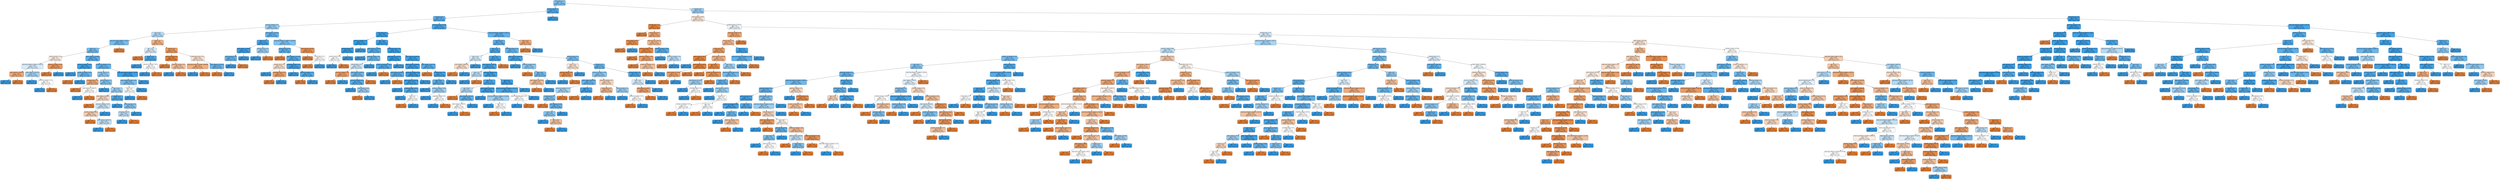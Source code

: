 digraph Tree {
node [shape=box, style="filled, rounded", color="black", fontname="helvetica"] ;
edge [fontname="helvetica"] ;
0 [label=<value_deal &le; 2.5<br/>gini = 0.4<br/>samples = 100.0%<br/>value = [0.28, 0.72]>, fillcolor="#84c2ef"] ;
1 [label=<internet_type &le; 2.5<br/>gini = 0.21<br/>samples = 27.2%<br/>value = [0.12, 0.88]>, fillcolor="#54aae9"] ;
0 -> 1 [labeldistance=2.5, labelangle=45, headlabel="True"] ;
2 [label=<contract &le; 0.5<br/>gini = 0.26<br/>samples = 21.7%<br/>value = [0.15, 0.85]>, fillcolor="#5caeea"] ;
1 -> 2 ;
3 [label=<payment_method &le; 0.5<br/>gini = 0.44<br/>samples = 6.3%<br/>value = [0.33, 0.67]>, fillcolor="#99cdf2"] ;
2 -> 3 ;
4 [label=<age &le; 63.5<br/>gini = 0.48<br/>samples = 4.3%<br/>value = [0.39, 0.61]>, fillcolor="#b7dbf6"] ;
3 -> 4 ;
5 [label=<total_extra_data_charges &le; 135.0<br/>gini = 0.36<br/>samples = 3.0%<br/>value = [0.24, 0.76]>, fillcolor="#77bbed"] ;
4 -> 5 ;
6 [label=<state &le; 4.5<br/>gini = 0.35<br/>samples = 3.0%<br/>value = [0.23, 0.77]>, fillcolor="#73baed"] ;
5 -> 6 ;
7 [label=<online_security &le; 0.5<br/>gini = 0.5<br/>samples = 0.5%<br/>value = [0.54, 0.46]>, fillcolor="#fbece1"] ;
6 -> 7 ;
8 [label=<total_long_distance_charges &le; 702.76<br/>gini = 0.49<br/>samples = 0.4%<br/>value = [0.44, 0.56]>, fillcolor="#d7ebfa"] ;
7 -> 8 ;
9 [label=<total_revenue &le; 1983.05<br/>gini = 0.38<br/>samples = 0.1%<br/>value = [0.75, 0.25]>, fillcolor="#eeab7b"] ;
8 -> 9 ;
10 [label=<gini = 0.0<br/>samples = 0.0%<br/>value = [0.0, 1.0]>, fillcolor="#399de5"] ;
9 -> 10 ;
11 [label=<gini = 0.0<br/>samples = 0.1%<br/>value = [1.0, 0.0]>, fillcolor="#e58139"] ;
9 -> 11 ;
12 [label=<total_charges &le; 4653.52<br/>gini = 0.46<br/>samples = 0.2%<br/>value = [0.36, 0.64]>, fillcolor="#a7d3f3"] ;
8 -> 12 ;
13 [label=<gini = 0.0<br/>samples = 0.1%<br/>value = [0.0, 1.0]>, fillcolor="#399de5"] ;
12 -> 13 ;
14 [label=<tenure_in_months &le; 17.5<br/>gini = 0.5<br/>samples = 0.1%<br/>value = [0.5, 0.5]>, fillcolor="#ffffff"] ;
12 -> 14 ;
15 [label=<gini = 0.0<br/>samples = 0.1%<br/>value = [0.0, 1.0]>, fillcolor="#399de5"] ;
14 -> 15 ;
16 [label=<gini = 0.0<br/>samples = 0.1%<br/>value = [1.0, 0.0]>, fillcolor="#e58139"] ;
14 -> 16 ;
17 [label=<tenure_in_months &le; 22.0<br/>gini = 0.28<br/>samples = 0.1%<br/>value = [0.83, 0.17]>, fillcolor="#ea9a61"] ;
7 -> 17 ;
18 [label=<gini = 0.0<br/>samples = 0.1%<br/>value = [1.0, 0.0]>, fillcolor="#e58139"] ;
17 -> 18 ;
19 [label=<gini = 0.0<br/>samples = 0.0%<br/>value = [0.0, 1.0]>, fillcolor="#399de5"] ;
17 -> 19 ;
20 [label=<total_charges &le; 2334.95<br/>gini = 0.26<br/>samples = 2.5%<br/>value = [0.16, 0.84]>, fillcolor="#5eafea"] ;
6 -> 20 ;
21 [label=<tenure_in_months &le; 23.5<br/>gini = 0.09<br/>samples = 0.6%<br/>value = [0.05, 0.95]>, fillcolor="#42a2e6"] ;
20 -> 21 ;
22 [label=<gini = 0.0<br/>samples = 0.4%<br/>value = [0.0, 1.0]>, fillcolor="#399de5"] ;
21 -> 22 ;
23 [label=<tenure_in_months &le; 25.5<br/>gini = 0.32<br/>samples = 0.1%<br/>value = [0.2, 0.8]>, fillcolor="#6ab6ec"] ;
21 -> 23 ;
24 [label=<gini = 0.0<br/>samples = 0.0%<br/>value = [1.0, 0.0]>, fillcolor="#e58139"] ;
23 -> 24 ;
25 [label=<gini = 0.0<br/>samples = 0.1%<br/>value = [0.0, 1.0]>, fillcolor="#399de5"] ;
23 -> 25 ;
26 [label=<number_of_referrals &le; 7.5<br/>gini = 0.3<br/>samples = 1.9%<br/>value = [0.18, 0.82]>, fillcolor="#66b3eb"] ;
20 -> 26 ;
27 [label=<internet_type &le; 0.5<br/>gini = 0.43<br/>samples = 1.1%<br/>value = [0.32, 0.68]>, fillcolor="#96cbf1"] ;
26 -> 27 ;
28 [label=<multiple_lines &le; 0.5<br/>gini = 0.38<br/>samples = 0.1%<br/>value = [0.75, 0.25]>, fillcolor="#eeab7b"] ;
27 -> 28 ;
29 [label=<gini = 0.0<br/>samples = 0.1%<br/>value = [1.0, 0.0]>, fillcolor="#e58139"] ;
28 -> 29 ;
30 [label=<total_revenue &le; 4386.97<br/>gini = 0.5<br/>samples = 0.1%<br/>value = [0.5, 0.5]>, fillcolor="#ffffff"] ;
28 -> 30 ;
31 [label=<gini = 0.0<br/>samples = 0.0%<br/>value = [0.0, 1.0]>, fillcolor="#399de5"] ;
30 -> 31 ;
32 [label=<gini = 0.0<br/>samples = 0.0%<br/>value = [1.0, 0.0]>, fillcolor="#e58139"] ;
30 -> 32 ;
33 [label=<internet_type &le; 1.5<br/>gini = 0.4<br/>samples = 1.0%<br/>value = [0.28, 0.72]>, fillcolor="#86c3ef"] ;
27 -> 33 ;
34 [label=<gini = 0.0<br/>samples = 0.1%<br/>value = [0.0, 1.0]>, fillcolor="#399de5"] ;
33 -> 34 ;
35 [label=<age &le; 49.5<br/>gini = 0.45<br/>samples = 0.8%<br/>value = [0.34, 0.66]>, fillcolor="#a0d0f3"] ;
33 -> 35 ;
36 [label=<total_charges &le; 3096.9<br/>gini = 0.48<br/>samples = 0.5%<br/>value = [0.59, 0.41]>, fillcolor="#f7d9c4"] ;
35 -> 36 ;
37 [label=<gini = 0.0<br/>samples = 0.1%<br/>value = [1.0, 0.0]>, fillcolor="#e58139"] ;
36 -> 37 ;
38 [label=<tenure_in_months &le; 25.5<br/>gini = 0.49<br/>samples = 0.4%<br/>value = [0.42, 0.58]>, fillcolor="#c6e3f8"] ;
36 -> 38 ;
39 [label=<monthly_charge &le; 98.62<br/>gini = 0.47<br/>samples = 0.2%<br/>value = [0.62, 0.38]>, fillcolor="#f5cdb0"] ;
38 -> 39 ;
40 [label=<gini = 0.0<br/>samples = 0.1%<br/>value = [1.0, 0.0]>, fillcolor="#e58139"] ;
39 -> 40 ;
41 [label=<total_revenue &le; 6542.31<br/>gini = 0.48<br/>samples = 0.1%<br/>value = [0.4, 0.6]>, fillcolor="#bddef6"] ;
39 -> 41 ;
42 [label=<gini = 0.0<br/>samples = 0.1%<br/>value = [0.0, 1.0]>, fillcolor="#399de5"] ;
41 -> 42 ;
43 [label=<gini = 0.0<br/>samples = 0.1%<br/>value = [1.0, 0.0]>, fillcolor="#e58139"] ;
41 -> 43 ;
44 [label=<gini = 0.0<br/>samples = 0.1%<br/>value = [0.0, 1.0]>, fillcolor="#399de5"] ;
38 -> 44 ;
45 [label=<gender &le; 0.5<br/>gini = 0.2<br/>samples = 0.4%<br/>value = [0.11, 0.89]>, fillcolor="#52a9e8"] ;
35 -> 45 ;
46 [label=<gini = 0.0<br/>samples = 0.2%<br/>value = [0.0, 1.0]>, fillcolor="#399de5"] ;
45 -> 46 ;
47 [label=<online_security &le; 0.5<br/>gini = 0.41<br/>samples = 0.2%<br/>value = [0.29, 0.71]>, fillcolor="#88c4ef"] ;
45 -> 47 ;
48 [label=<streaming_tv &le; 0.5<br/>gini = 0.48<br/>samples = 0.1%<br/>value = [0.4, 0.6]>, fillcolor="#bddef6"] ;
47 -> 48 ;
49 [label=<gini = 0.0<br/>samples = 0.1%<br/>value = [0.0, 1.0]>, fillcolor="#399de5"] ;
48 -> 49 ;
50 [label=<gini = 0.0<br/>samples = 0.0%<br/>value = [1.0, 0.0]>, fillcolor="#e58139"] ;
48 -> 50 ;
51 [label=<gini = 0.0<br/>samples = 0.1%<br/>value = [0.0, 1.0]>, fillcolor="#399de5"] ;
47 -> 51 ;
52 [label=<total_long_distance_charges &le; 92.85<br/>gini = 0.05<br/>samples = 0.8%<br/>value = [0.02, 0.98]>, fillcolor="#3ea0e6"] ;
26 -> 52 ;
53 [label=<device_protection_plan &le; 0.5<br/>gini = 0.38<br/>samples = 0.1%<br/>value = [0.25, 0.75]>, fillcolor="#7bbeee"] ;
52 -> 53 ;
54 [label=<state &le; 20.5<br/>gini = 0.5<br/>samples = 0.1%<br/>value = [0.5, 0.5]>, fillcolor="#ffffff"] ;
53 -> 54 ;
55 [label=<gini = 0.0<br/>samples = 0.0%<br/>value = [0.0, 1.0]>, fillcolor="#399de5"] ;
54 -> 55 ;
56 [label=<gini = 0.0<br/>samples = 0.0%<br/>value = [1.0, 0.0]>, fillcolor="#e58139"] ;
54 -> 56 ;
57 [label=<gini = 0.0<br/>samples = 0.0%<br/>value = [0.0, 1.0]>, fillcolor="#399de5"] ;
53 -> 57 ;
58 [label=<gini = 0.0<br/>samples = 0.7%<br/>value = [0.0, 1.0]>, fillcolor="#399de5"] ;
52 -> 58 ;
59 [label=<gini = 0.0<br/>samples = 0.0%<br/>value = [1.0, 0.0]>, fillcolor="#e58139"] ;
5 -> 59 ;
60 [label=<state &le; 6.5<br/>gini = 0.41<br/>samples = 1.3%<br/>value = [0.71, 0.29]>, fillcolor="#efb388"] ;
4 -> 60 ;
61 [label=<age &le; 71.5<br/>gini = 0.49<br/>samples = 0.4%<br/>value = [0.44, 0.56]>, fillcolor="#d7ebfa"] ;
60 -> 61 ;
62 [label=<gini = 0.0<br/>samples = 0.2%<br/>value = [1.0, 0.0]>, fillcolor="#e58139"] ;
61 -> 62 ;
63 [label=<gender &le; 0.5<br/>gini = 0.17<br/>samples = 0.2%<br/>value = [0.09, 0.91]>, fillcolor="#4da7e8"] ;
61 -> 63 ;
64 [label=<gini = 0.0<br/>samples = 0.2%<br/>value = [0.0, 1.0]>, fillcolor="#399de5"] ;
63 -> 64 ;
65 [label=<tenure_in_months &le; 18.5<br/>gini = 0.5<br/>samples = 0.1%<br/>value = [0.5, 0.5]>, fillcolor="#ffffff"] ;
63 -> 65 ;
66 [label=<gini = 0.0<br/>samples = 0.0%<br/>value = [0.0, 1.0]>, fillcolor="#399de5"] ;
65 -> 66 ;
67 [label=<gini = 0.0<br/>samples = 0.0%<br/>value = [1.0, 0.0]>, fillcolor="#e58139"] ;
65 -> 67 ;
68 [label=<married &le; 0.5<br/>gini = 0.29<br/>samples = 0.9%<br/>value = [0.82, 0.18]>, fillcolor="#eb9c64"] ;
60 -> 68 ;
69 [label=<online_security &le; 0.5<br/>gini = 0.07<br/>samples = 0.6%<br/>value = [0.97, 0.03]>, fillcolor="#e68640"] ;
68 -> 69 ;
70 [label=<gini = 0.0<br/>samples = 0.5%<br/>value = [1.0, 0.0]>, fillcolor="#e58139"] ;
69 -> 70 ;
71 [label=<streaming_movies &le; 0.5<br/>gini = 0.44<br/>samples = 0.1%<br/>value = [0.67, 0.33]>, fillcolor="#f2c09c"] ;
69 -> 71 ;
72 [label=<gini = 0.0<br/>samples = 0.0%<br/>value = [0.0, 1.0]>, fillcolor="#399de5"] ;
71 -> 72 ;
73 [label=<gini = 0.0<br/>samples = 0.0%<br/>value = [1.0, 0.0]>, fillcolor="#e58139"] ;
71 -> 73 ;
74 [label=<streaming_music &le; 0.5<br/>gini = 0.49<br/>samples = 0.3%<br/>value = [0.56, 0.44]>, fillcolor="#f9e3d3"] ;
68 -> 74 ;
75 [label=<total_long_distance_charges &le; 848.88<br/>gini = 0.4<br/>samples = 0.2%<br/>value = [0.73, 0.27]>, fillcolor="#efb083"] ;
74 -> 75 ;
76 [label=<gini = 0.0<br/>samples = 0.0%<br/>value = [0.0, 1.0]>, fillcolor="#399de5"] ;
75 -> 76 ;
77 [label=<gini = 0.0<br/>samples = 0.1%<br/>value = [1.0, 0.0]>, fillcolor="#e58139"] ;
75 -> 77 ;
78 [label=<total_charges &le; 2554.02<br/>gini = 0.32<br/>samples = 0.1%<br/>value = [0.2, 0.8]>, fillcolor="#6ab6ec"] ;
74 -> 78 ;
79 [label=<gini = 0.0<br/>samples = 0.0%<br/>value = [1.0, 0.0]>, fillcolor="#e58139"] ;
78 -> 79 ;
80 [label=<gini = 0.0<br/>samples = 0.1%<br/>value = [0.0, 1.0]>, fillcolor="#399de5"] ;
78 -> 80 ;
81 [label=<total_charges &le; 2255.8<br/>gini = 0.31<br/>samples = 2.0%<br/>value = [0.19, 0.81]>, fillcolor="#68b4eb"] ;
3 -> 81 ;
82 [label=<state &le; 17.5<br/>gini = 0.11<br/>samples = 0.8%<br/>value = [0.06, 0.94]>, fillcolor="#46a3e7"] ;
81 -> 82 ;
83 [label=<total_charges &le; 1288.2<br/>gini = 0.06<br/>samples = 0.7%<br/>value = [0.03, 0.97]>, fillcolor="#40a0e6"] ;
82 -> 83 ;
84 [label=<online_backup &le; 0.5<br/>gini = 0.32<br/>samples = 0.1%<br/>value = [0.2, 0.8]>, fillcolor="#6ab6ec"] ;
83 -> 84 ;
85 [label=<gini = 0.0<br/>samples = 0.1%<br/>value = [0.0, 1.0]>, fillcolor="#399de5"] ;
84 -> 85 ;
86 [label=<gini = 0.0<br/>samples = 0.0%<br/>value = [1.0, 0.0]>, fillcolor="#e58139"] ;
84 -> 86 ;
87 [label=<gini = 0.0<br/>samples = 0.5%<br/>value = [0.0, 1.0]>, fillcolor="#399de5"] ;
83 -> 87 ;
88 [label=<phone_service &le; 0.5<br/>gini = 0.44<br/>samples = 0.1%<br/>value = [0.33, 0.67]>, fillcolor="#9ccef2"] ;
82 -> 88 ;
89 [label=<gini = 0.0<br/>samples = 0.1%<br/>value = [0.0, 1.0]>, fillcolor="#399de5"] ;
88 -> 89 ;
90 [label=<gini = 0.0<br/>samples = 0.0%<br/>value = [1.0, 0.0]>, fillcolor="#e58139"] ;
88 -> 90 ;
91 [label=<total_long_distance_charges &le; 1528.94<br/>gini = 0.39<br/>samples = 1.2%<br/>value = [0.27, 0.73]>, fillcolor="#81c1ef"] ;
81 -> 91 ;
92 [label=<phone_service &le; 0.5<br/>gini = 0.28<br/>samples = 1.1%<br/>value = [0.17, 0.83]>, fillcolor="#61b1ea"] ;
91 -> 92 ;
93 [label=<gini = 0.0<br/>samples = 0.0%<br/>value = [1.0, 0.0]>, fillcolor="#e58139"] ;
92 -> 93 ;
94 [label=<total_charges &le; 2775.53<br/>gini = 0.23<br/>samples = 1.0%<br/>value = [0.13, 0.87]>, fillcolor="#57ace9"] ;
92 -> 94 ;
95 [label=<multiple_lines &le; 0.5<br/>gini = 0.49<br/>samples = 0.2%<br/>value = [0.57, 0.43]>, fillcolor="#f8e0ce"] ;
94 -> 95 ;
96 [label=<gini = 0.0<br/>samples = 0.1%<br/>value = [0.0, 1.0]>, fillcolor="#399de5"] ;
95 -> 96 ;
97 [label=<streaming_music &le; 0.5<br/>gini = 0.32<br/>samples = 0.1%<br/>value = [0.8, 0.2]>, fillcolor="#eca06a"] ;
95 -> 97 ;
98 [label=<gini = 0.0<br/>samples = 0.1%<br/>value = [1.0, 0.0]>, fillcolor="#e58139"] ;
97 -> 98 ;
99 [label=<gini = 0.0<br/>samples = 0.0%<br/>value = [0.0, 1.0]>, fillcolor="#399de5"] ;
97 -> 99 ;
100 [label=<streaming_movies &le; 0.5<br/>gini = 0.1<br/>samples = 0.8%<br/>value = [0.05, 0.95]>, fillcolor="#44a2e6"] ;
94 -> 100 ;
101 [label=<gini = 0.0<br/>samples = 0.5%<br/>value = [0.0, 1.0]>, fillcolor="#399de5"] ;
100 -> 101 ;
102 [label=<tenure_in_months &le; 1.5<br/>gini = 0.22<br/>samples = 0.4%<br/>value = [0.12, 0.88]>, fillcolor="#55abe9"] ;
100 -> 102 ;
103 [label=<gini = 0.0<br/>samples = 0.0%<br/>value = [1.0, 0.0]>, fillcolor="#e58139"] ;
102 -> 103 ;
104 [label=<gini = 0.0<br/>samples = 0.3%<br/>value = [0.0, 1.0]>, fillcolor="#399de5"] ;
102 -> 104 ;
105 [label=<total_revenue &le; 6278.1<br/>gini = 0.22<br/>samples = 0.1%<br/>value = [0.88, 0.12]>, fillcolor="#e99355"] ;
91 -> 105 ;
106 [label=<gini = 0.0<br/>samples = 0.1%<br/>value = [1.0, 0.0]>, fillcolor="#e58139"] ;
105 -> 106 ;
107 [label=<value_deal &le; 0.5<br/>gini = 0.5<br/>samples = 0.1%<br/>value = [0.5, 0.5]>, fillcolor="#ffffff"] ;
105 -> 107 ;
108 [label=<gini = 0.0<br/>samples = 0.0%<br/>value = [1.0, 0.0]>, fillcolor="#e58139"] ;
107 -> 108 ;
109 [label=<gini = 0.0<br/>samples = 0.0%<br/>value = [0.0, 1.0]>, fillcolor="#399de5"] ;
107 -> 109 ;
110 [label=<monthly_charge &le; 93.78<br/>gini = 0.15<br/>samples = 15.4%<br/>value = [0.08, 0.92]>, fillcolor="#4aa5e7"] ;
2 -> 110 ;
111 [label=<value_deal &le; 0.5<br/>gini = 0.06<br/>samples = 9.4%<br/>value = [0.03, 0.97]>, fillcolor="#3fa0e6"] ;
110 -> 111 ;
112 [label=<tenure_in_months &le; 7.5<br/>gini = 0.01<br/>samples = 3.3%<br/>value = [0.01, 0.99]>, fillcolor="#3a9ee5"] ;
111 -> 112 ;
113 [label=<unlimited_data &le; 0.5<br/>gini = 0.04<br/>samples = 0.9%<br/>value = [0.02, 0.98]>, fillcolor="#3d9fe6"] ;
112 -> 113 ;
114 [label=<phone_service &le; 0.5<br/>gini = 0.5<br/>samples = 0.1%<br/>value = [0.5, 0.5]>, fillcolor="#ffffff"] ;
113 -> 114 ;
115 [label=<gini = 0.0<br/>samples = 0.0%<br/>value = [0.0, 1.0]>, fillcolor="#399de5"] ;
114 -> 115 ;
116 [label=<gini = 0.0<br/>samples = 0.0%<br/>value = [1.0, 0.0]>, fillcolor="#e58139"] ;
114 -> 116 ;
117 [label=<gini = 0.0<br/>samples = 0.8%<br/>value = [0.0, 1.0]>, fillcolor="#399de5"] ;
113 -> 117 ;
118 [label=<gini = 0.0<br/>samples = 2.4%<br/>value = [0.0, 1.0]>, fillcolor="#399de5"] ;
112 -> 118 ;
119 [label=<age &le; 28.0<br/>gini = 0.08<br/>samples = 6.1%<br/>value = [0.04, 0.96]>, fillcolor="#42a1e6"] ;
111 -> 119 ;
120 [label=<total_revenue &le; 3306.2<br/>gini = 0.24<br/>samples = 1.0%<br/>value = [0.14, 0.86]>, fillcolor="#5aade9"] ;
119 -> 120 ;
121 [label=<gini = 0.0<br/>samples = 0.3%<br/>value = [0.0, 1.0]>, fillcolor="#399de5"] ;
120 -> 121 ;
122 [label=<paperless_billing &le; 0.5<br/>gini = 0.34<br/>samples = 0.7%<br/>value = [0.21, 0.79]>, fillcolor="#6fb8ec"] ;
120 -> 122 ;
123 [label=<internet_type &le; 0.5<br/>gini = 0.49<br/>samples = 0.3%<br/>value = [0.43, 0.57]>, fillcolor="#cee6f8"] ;
122 -> 123 ;
124 [label=<premium_support &le; 0.5<br/>gini = 0.32<br/>samples = 0.1%<br/>value = [0.8, 0.2]>, fillcolor="#eca06a"] ;
123 -> 124 ;
125 [label=<gini = 0.0<br/>samples = 0.0%<br/>value = [1.0, 0.0]>, fillcolor="#e58139"] ;
124 -> 125 ;
126 [label=<gini = 0.0<br/>samples = 0.0%<br/>value = [0.0, 1.0]>, fillcolor="#399de5"] ;
124 -> 126 ;
127 [label=<total_charges &le; 4845.0<br/>gini = 0.35<br/>samples = 0.2%<br/>value = [0.22, 0.78]>, fillcolor="#72b9ec"] ;
123 -> 127 ;
128 [label=<tenure_in_months &le; 6.0<br/>gini = 0.22<br/>samples = 0.2%<br/>value = [0.12, 0.88]>, fillcolor="#55abe9"] ;
127 -> 128 ;
129 [label=<gini = 0.0<br/>samples = 0.1%<br/>value = [0.0, 1.0]>, fillcolor="#399de5"] ;
128 -> 129 ;
130 [label=<total_refunds &le; 4.25<br/>gini = 0.44<br/>samples = 0.1%<br/>value = [0.33, 0.67]>, fillcolor="#9ccef2"] ;
128 -> 130 ;
131 [label=<gini = 0.0<br/>samples = 0.0%<br/>value = [1.0, 0.0]>, fillcolor="#e58139"] ;
130 -> 131 ;
132 [label=<gini = 0.0<br/>samples = 0.0%<br/>value = [0.0, 1.0]>, fillcolor="#399de5"] ;
130 -> 132 ;
133 [label=<gini = 0.0<br/>samples = 0.0%<br/>value = [1.0, 0.0]>, fillcolor="#e58139"] ;
127 -> 133 ;
134 [label=<gini = 0.0<br/>samples = 0.4%<br/>value = [0.0, 1.0]>, fillcolor="#399de5"] ;
122 -> 134 ;
135 [label=<streaming_music &le; 0.5<br/>gini = 0.05<br/>samples = 5.1%<br/>value = [0.02, 0.98]>, fillcolor="#3e9fe6"] ;
119 -> 135 ;
136 [label=<total_revenue &le; 1537.7<br/>gini = 0.01<br/>samples = 2.9%<br/>value = [0.01, 0.99]>, fillcolor="#3a9ee5"] ;
135 -> 136 ;
137 [label=<number_of_referrals &le; 12.0<br/>gini = 0.22<br/>samples = 0.2%<br/>value = [0.12, 0.88]>, fillcolor="#55abe9"] ;
136 -> 137 ;
138 [label=<gini = 0.0<br/>samples = 0.1%<br/>value = [0.0, 1.0]>, fillcolor="#399de5"] ;
137 -> 138 ;
139 [label=<gini = 0.0<br/>samples = 0.0%<br/>value = [1.0, 0.0]>, fillcolor="#e58139"] ;
137 -> 139 ;
140 [label=<gini = 0.0<br/>samples = 2.7%<br/>value = [0.0, 1.0]>, fillcolor="#399de5"] ;
136 -> 140 ;
141 [label=<total_revenue &le; 5993.79<br/>gini = 0.09<br/>samples = 2.2%<br/>value = [0.05, 0.95]>, fillcolor="#43a2e6"] ;
135 -> 141 ;
142 [label=<total_revenue &le; 2438.47<br/>gini = 0.05<br/>samples = 1.7%<br/>value = [0.02, 0.98]>, fillcolor="#3e9fe6"] ;
141 -> 142 ;
143 [label=<total_revenue &le; 2295.4<br/>gini = 0.24<br/>samples = 0.1%<br/>value = [0.14, 0.86]>, fillcolor="#5aade9"] ;
142 -> 143 ;
144 [label=<gini = 0.0<br/>samples = 0.1%<br/>value = [0.0, 1.0]>, fillcolor="#399de5"] ;
143 -> 144 ;
145 [label=<gini = 0.0<br/>samples = 0.0%<br/>value = [1.0, 0.0]>, fillcolor="#e58139"] ;
143 -> 145 ;
146 [label=<tenure_in_months &le; 22.5<br/>gini = 0.03<br/>samples = 1.6%<br/>value = [0.01, 0.99]>, fillcolor="#3c9ee5"] ;
142 -> 146 ;
147 [label=<total_revenue &le; 4736.23<br/>gini = 0.06<br/>samples = 0.7%<br/>value = [0.03, 0.97]>, fillcolor="#3fa0e6"] ;
146 -> 147 ;
148 [label=<gini = 0.0<br/>samples = 0.5%<br/>value = [0.0, 1.0]>, fillcolor="#399de5"] ;
147 -> 148 ;
149 [label=<monthly_charge &le; 81.72<br/>gini = 0.2<br/>samples = 0.2%<br/>value = [0.11, 0.89]>, fillcolor="#52a9e8"] ;
147 -> 149 ;
150 [label=<gini = 0.0<br/>samples = 0.1%<br/>value = [0.0, 1.0]>, fillcolor="#399de5"] ;
149 -> 150 ;
151 [label=<state &le; 9.0<br/>gini = 0.5<br/>samples = 0.1%<br/>value = [0.5, 0.5]>, fillcolor="#ffffff"] ;
149 -> 151 ;
152 [label=<gini = 0.0<br/>samples = 0.0%<br/>value = [1.0, 0.0]>, fillcolor="#e58139"] ;
151 -> 152 ;
153 [label=<gini = 0.0<br/>samples = 0.0%<br/>value = [0.0, 1.0]>, fillcolor="#399de5"] ;
151 -> 153 ;
154 [label=<gini = 0.0<br/>samples = 0.9%<br/>value = [0.0, 1.0]>, fillcolor="#399de5"] ;
146 -> 154 ;
155 [label=<total_charges &le; 3977.75<br/>gini = 0.26<br/>samples = 0.4%<br/>value = [0.15, 0.85]>, fillcolor="#5caeea"] ;
141 -> 155 ;
156 [label=<gini = 0.0<br/>samples = 0.0%<br/>value = [1.0, 0.0]>, fillcolor="#e58139"] ;
155 -> 156 ;
157 [label=<multiple_lines &le; 0.5<br/>gini = 0.1<br/>samples = 0.4%<br/>value = [0.06, 0.94]>, fillcolor="#45a3e7"] ;
155 -> 157 ;
158 [label=<age &le; 44.0<br/>gini = 0.24<br/>samples = 0.2%<br/>value = [0.14, 0.86]>, fillcolor="#5aade9"] ;
157 -> 158 ;
159 [label=<gini = 0.0<br/>samples = 0.1%<br/>value = [0.0, 1.0]>, fillcolor="#399de5"] ;
158 -> 159 ;
160 [label=<monthly_charge &le; 74.55<br/>gini = 0.44<br/>samples = 0.1%<br/>value = [0.33, 0.67]>, fillcolor="#9ccef2"] ;
158 -> 160 ;
161 [label=<gini = 0.0<br/>samples = 0.0%<br/>value = [0.0, 1.0]>, fillcolor="#399de5"] ;
160 -> 161 ;
162 [label=<paperless_billing &le; 0.5<br/>gini = 0.5<br/>samples = 0.1%<br/>value = [0.5, 0.5]>, fillcolor="#ffffff"] ;
160 -> 162 ;
163 [label=<gini = 0.0<br/>samples = 0.0%<br/>value = [0.0, 1.0]>, fillcolor="#399de5"] ;
162 -> 163 ;
164 [label=<gini = 0.0<br/>samples = 0.0%<br/>value = [1.0, 0.0]>, fillcolor="#e58139"] ;
162 -> 164 ;
165 [label=<gini = 0.0<br/>samples = 0.2%<br/>value = [0.0, 1.0]>, fillcolor="#399de5"] ;
157 -> 165 ;
166 [label=<total_long_distance_charges &le; 3501.13<br/>gini = 0.27<br/>samples = 6.0%<br/>value = [0.16, 0.84]>, fillcolor="#60b0ea"] ;
110 -> 166 ;
167 [label=<married &le; 0.5<br/>gini = 0.26<br/>samples = 6.0%<br/>value = [0.15, 0.85]>, fillcolor="#5dafea"] ;
166 -> 167 ;
168 [label=<age &le; 23.5<br/>gini = 0.18<br/>samples = 2.9%<br/>value = [0.1, 0.9]>, fillcolor="#4fa8e8"] ;
167 -> 168 ;
169 [label=<state &le; 18.0<br/>gini = 0.49<br/>samples = 0.2%<br/>value = [0.44, 0.56]>, fillcolor="#d7ebfa"] ;
168 -> 169 ;
170 [label=<total_charges &le; 6903.62<br/>gini = 0.49<br/>samples = 0.2%<br/>value = [0.57, 0.43]>, fillcolor="#f8e0ce"] ;
169 -> 170 ;
171 [label=<gini = 0.0<br/>samples = 0.1%<br/>value = [1.0, 0.0]>, fillcolor="#e58139"] ;
170 -> 171 ;
172 [label=<gini = 0.0<br/>samples = 0.1%<br/>value = [0.0, 1.0]>, fillcolor="#399de5"] ;
170 -> 172 ;
173 [label=<gini = 0.0<br/>samples = 0.1%<br/>value = [0.0, 1.0]>, fillcolor="#399de5"] ;
169 -> 173 ;
174 [label=<age &le; 79.5<br/>gini = 0.14<br/>samples = 2.6%<br/>value = [0.07, 0.93]>, fillcolor="#49a5e7"] ;
168 -> 174 ;
175 [label=<total_revenue &le; 3974.19<br/>gini = 0.12<br/>samples = 2.6%<br/>value = [0.06, 0.94]>, fillcolor="#47a4e7"] ;
174 -> 175 ;
176 [label=<state &le; 6.5<br/>gini = 0.48<br/>samples = 0.1%<br/>value = [0.4, 0.6]>, fillcolor="#bddef6"] ;
175 -> 176 ;
177 [label=<gini = 0.0<br/>samples = 0.0%<br/>value = [0.0, 1.0]>, fillcolor="#399de5"] ;
176 -> 177 ;
178 [label=<gini = 0.0<br/>samples = 0.1%<br/>value = [1.0, 0.0]>, fillcolor="#e58139"] ;
176 -> 178 ;
179 [label=<premium_support &le; 0.5<br/>gini = 0.09<br/>samples = 2.5%<br/>value = [0.05, 0.95]>, fillcolor="#43a2e6"] ;
175 -> 179 ;
180 [label=<state &le; 7.0<br/>gini = 0.15<br/>samples = 1.2%<br/>value = [0.08, 0.92]>, fillcolor="#4ba6e7"] ;
179 -> 180 ;
181 [label=<age &le; 48.0<br/>gini = 0.47<br/>samples = 0.2%<br/>value = [0.38, 0.62]>, fillcolor="#b0d8f5"] ;
180 -> 181 ;
182 [label=<gini = 0.0<br/>samples = 0.1%<br/>value = [1.0, 0.0]>, fillcolor="#e58139"] ;
181 -> 182 ;
183 [label=<total_revenue &le; 7452.17<br/>gini = 0.28<br/>samples = 0.2%<br/>value = [0.17, 0.83]>, fillcolor="#61b1ea"] ;
181 -> 183 ;
184 [label=<total_charges &le; 5324.6<br/>gini = 0.5<br/>samples = 0.1%<br/>value = [0.5, 0.5]>, fillcolor="#ffffff"] ;
183 -> 184 ;
185 [label=<gini = 0.0<br/>samples = 0.0%<br/>value = [0.0, 1.0]>, fillcolor="#399de5"] ;
184 -> 185 ;
186 [label=<gini = 0.0<br/>samples = 0.0%<br/>value = [1.0, 0.0]>, fillcolor="#e58139"] ;
184 -> 186 ;
187 [label=<gini = 0.0<br/>samples = 0.1%<br/>value = [0.0, 1.0]>, fillcolor="#399de5"] ;
183 -> 187 ;
188 [label=<total_charges &le; 7456.43<br/>gini = 0.05<br/>samples = 0.9%<br/>value = [0.02, 0.98]>, fillcolor="#3ea0e6"] ;
180 -> 188 ;
189 [label=<gini = 0.0<br/>samples = 0.8%<br/>value = [0.0, 1.0]>, fillcolor="#399de5"] ;
188 -> 189 ;
190 [label=<total_long_distance_charges &le; 1370.86<br/>gini = 0.44<br/>samples = 0.1%<br/>value = [0.33, 0.67]>, fillcolor="#9ccef2"] ;
188 -> 190 ;
191 [label=<gini = 0.0<br/>samples = 0.0%<br/>value = [0.0, 1.0]>, fillcolor="#399de5"] ;
190 -> 191 ;
192 [label=<age &le; 61.0<br/>gini = 0.5<br/>samples = 0.1%<br/>value = [0.5, 0.5]>, fillcolor="#ffffff"] ;
190 -> 192 ;
193 [label=<gini = 0.0<br/>samples = 0.0%<br/>value = [1.0, 0.0]>, fillcolor="#e58139"] ;
192 -> 193 ;
194 [label=<gini = 0.0<br/>samples = 0.0%<br/>value = [0.0, 1.0]>, fillcolor="#399de5"] ;
192 -> 194 ;
195 [label=<age &le; 31.5<br/>gini = 0.04<br/>samples = 1.3%<br/>value = [0.02, 0.98]>, fillcolor="#3d9fe5"] ;
179 -> 195 ;
196 [label=<total_long_distance_charges &le; 1037.14<br/>gini = 0.15<br/>samples = 0.4%<br/>value = [0.08, 0.92]>, fillcolor="#4ba6e7"] ;
195 -> 196 ;
197 [label=<device_protection_plan &le; 0.5<br/>gini = 0.5<br/>samples = 0.1%<br/>value = [0.5, 0.5]>, fillcolor="#ffffff"] ;
196 -> 197 ;
198 [label=<gini = 0.0<br/>samples = 0.0%<br/>value = [0.0, 1.0]>, fillcolor="#399de5"] ;
197 -> 198 ;
199 [label=<gini = 0.0<br/>samples = 0.0%<br/>value = [1.0, 0.0]>, fillcolor="#e58139"] ;
197 -> 199 ;
200 [label=<gini = 0.0<br/>samples = 0.3%<br/>value = [0.0, 1.0]>, fillcolor="#399de5"] ;
196 -> 200 ;
201 [label=<gini = 0.0<br/>samples = 1.0%<br/>value = [0.0, 1.0]>, fillcolor="#399de5"] ;
195 -> 201 ;
202 [label=<gini = 0.0<br/>samples = 0.0%<br/>value = [1.0, 0.0]>, fillcolor="#e58139"] ;
174 -> 202 ;
203 [label=<streaming_music &le; 0.5<br/>gini = 0.32<br/>samples = 3.1%<br/>value = [0.2, 0.8]>, fillcolor="#6ab5eb"] ;
167 -> 203 ;
204 [label=<total_revenue &le; 6926.32<br/>gini = 0.13<br/>samples = 0.9%<br/>value = [0.07, 0.93]>, fillcolor="#48a4e7"] ;
203 -> 204 ;
205 [label=<gini = 0.0<br/>samples = 0.6%<br/>value = [0.0, 1.0]>, fillcolor="#399de5"] ;
204 -> 205 ;
206 [label=<premium_support &le; 0.5<br/>gini = 0.42<br/>samples = 0.3%<br/>value = [0.3, 0.7]>, fillcolor="#8ec7f0"] ;
204 -> 206 ;
207 [label=<gini = 0.0<br/>samples = 0.0%<br/>value = [1.0, 0.0]>, fillcolor="#e58139"] ;
206 -> 207 ;
208 [label=<age &le; 45.5<br/>gini = 0.35<br/>samples = 0.2%<br/>value = [0.22, 0.78]>, fillcolor="#72b9ec"] ;
206 -> 208 ;
209 [label=<total_charges &le; 6674.95<br/>gini = 0.44<br/>samples = 0.1%<br/>value = [0.67, 0.33]>, fillcolor="#f2c09c"] ;
208 -> 209 ;
210 [label=<gini = 0.0<br/>samples = 0.0%<br/>value = [1.0, 0.0]>, fillcolor="#e58139"] ;
209 -> 210 ;
211 [label=<gini = 0.0<br/>samples = 0.0%<br/>value = [0.0, 1.0]>, fillcolor="#399de5"] ;
209 -> 211 ;
212 [label=<gini = 0.0<br/>samples = 0.2%<br/>value = [0.0, 1.0]>, fillcolor="#399de5"] ;
208 -> 212 ;
213 [label=<online_backup &le; 0.5<br/>gini = 0.38<br/>samples = 2.2%<br/>value = [0.26, 0.74]>, fillcolor="#7dbfee"] ;
203 -> 213 ;
214 [label=<state &le; 14.5<br/>gini = 0.49<br/>samples = 0.3%<br/>value = [0.56, 0.44]>, fillcolor="#f9e3d3"] ;
213 -> 214 ;
215 [label=<paperless_billing &le; 0.5<br/>gini = 0.18<br/>samples = 0.2%<br/>value = [0.9, 0.1]>, fillcolor="#e88f4f"] ;
214 -> 215 ;
216 [label=<gini = 0.0<br/>samples = 0.0%<br/>value = [0.0, 1.0]>, fillcolor="#399de5"] ;
215 -> 216 ;
217 [label=<gini = 0.0<br/>samples = 0.2%<br/>value = [1.0, 0.0]>, fillcolor="#e58139"] ;
215 -> 217 ;
218 [label=<gini = 0.0<br/>samples = 0.1%<br/>value = [0.0, 1.0]>, fillcolor="#399de5"] ;
214 -> 218 ;
219 [label=<contract &le; 1.5<br/>gini = 0.31<br/>samples = 1.8%<br/>value = [0.2, 0.8]>, fillcolor="#69b5eb"] ;
213 -> 219 ;
220 [label=<tenure_in_months &le; 27.5<br/>gini = 0.41<br/>samples = 1.0%<br/>value = [0.29, 0.71]>, fillcolor="#88c4ef"] ;
219 -> 220 ;
221 [label=<total_charges &le; 6824.07<br/>gini = 0.3<br/>samples = 0.7%<br/>value = [0.19, 0.81]>, fillcolor="#67b4eb"] ;
220 -> 221 ;
222 [label=<tenure_in_months &le; 17.5<br/>gini = 0.46<br/>samples = 0.4%<br/>value = [0.36, 0.64]>, fillcolor="#a7d3f3"] ;
221 -> 222 ;
223 [label=<streaming_tv &le; 0.5<br/>gini = 0.38<br/>samples = 0.3%<br/>value = [0.25, 0.75]>, fillcolor="#7bbeee"] ;
222 -> 223 ;
224 [label=<gini = 0.0<br/>samples = 0.0%<br/>value = [1.0, 0.0]>, fillcolor="#e58139"] ;
223 -> 224 ;
225 [label=<total_refunds &le; 21.32<br/>gini = 0.3<br/>samples = 0.3%<br/>value = [0.18, 0.82]>, fillcolor="#65b3eb"] ;
223 -> 225 ;
226 [label=<state &le; 14.5<br/>gini = 0.41<br/>samples = 0.2%<br/>value = [0.29, 0.71]>, fillcolor="#88c4ef"] ;
225 -> 226 ;
227 [label=<gini = 0.0<br/>samples = 0.1%<br/>value = [0.0, 1.0]>, fillcolor="#399de5"] ;
226 -> 227 ;
228 [label=<state &le; 18.0<br/>gini = 0.44<br/>samples = 0.1%<br/>value = [0.67, 0.33]>, fillcolor="#f2c09c"] ;
226 -> 228 ;
229 [label=<gini = 0.0<br/>samples = 0.1%<br/>value = [1.0, 0.0]>, fillcolor="#e58139"] ;
228 -> 229 ;
230 [label=<gini = 0.0<br/>samples = 0.0%<br/>value = [0.0, 1.0]>, fillcolor="#399de5"] ;
228 -> 230 ;
231 [label=<gini = 0.0<br/>samples = 0.1%<br/>value = [0.0, 1.0]>, fillcolor="#399de5"] ;
225 -> 231 ;
232 [label=<gini = 0.0<br/>samples = 0.0%<br/>value = [1.0, 0.0]>, fillcolor="#e58139"] ;
222 -> 232 ;
233 [label=<state &le; 5.5<br/>gini = 0.1<br/>samples = 0.4%<br/>value = [0.06, 0.94]>, fillcolor="#45a3e7"] ;
221 -> 233 ;
234 [label=<gini = 0.0<br/>samples = 0.0%<br/>value = [1.0, 0.0]>, fillcolor="#e58139"] ;
233 -> 234 ;
235 [label=<gini = 0.0<br/>samples = 0.4%<br/>value = [0.0, 1.0]>, fillcolor="#399de5"] ;
233 -> 235 ;
236 [label=<payment_method &le; 0.5<br/>gini = 0.48<br/>samples = 0.2%<br/>value = [0.6, 0.4]>, fillcolor="#f6d5bd"] ;
220 -> 236 ;
237 [label=<value_deal &le; 0.5<br/>gini = 0.41<br/>samples = 0.1%<br/>value = [0.71, 0.29]>, fillcolor="#efb388"] ;
236 -> 237 ;
238 [label=<gini = 0.0<br/>samples = 0.0%<br/>value = [1.0, 0.0]>, fillcolor="#e58139"] ;
237 -> 238 ;
239 [label=<gini = 0.0<br/>samples = 0.1%<br/>value = [0.0, 1.0]>, fillcolor="#399de5"] ;
237 -> 239 ;
240 [label=<online_security &le; 0.5<br/>gini = 0.44<br/>samples = 0.1%<br/>value = [0.33, 0.67]>, fillcolor="#9ccef2"] ;
236 -> 240 ;
241 [label=<gini = 0.0<br/>samples = 0.0%<br/>value = [0.0, 1.0]>, fillcolor="#399de5"] ;
240 -> 241 ;
242 [label=<tenure_in_months &le; 31.5<br/>gini = 0.5<br/>samples = 0.1%<br/>value = [0.5, 0.5]>, fillcolor="#ffffff"] ;
240 -> 242 ;
243 [label=<gini = 0.0<br/>samples = 0.0%<br/>value = [1.0, 0.0]>, fillcolor="#e58139"] ;
242 -> 243 ;
244 [label=<gini = 0.0<br/>samples = 0.0%<br/>value = [0.0, 1.0]>, fillcolor="#399de5"] ;
242 -> 244 ;
245 [label=<unlimited_data &le; 0.5<br/>gini = 0.18<br/>samples = 0.9%<br/>value = [0.1, 0.9]>, fillcolor="#4fa8e8"] ;
219 -> 245 ;
246 [label=<state &le; 10.5<br/>gini = 0.49<br/>samples = 0.2%<br/>value = [0.44, 0.56]>, fillcolor="#d7ebfa"] ;
245 -> 246 ;
247 [label=<total_revenue &le; 9091.7<br/>gini = 0.32<br/>samples = 0.1%<br/>value = [0.8, 0.2]>, fillcolor="#eca06a"] ;
246 -> 247 ;
248 [label=<gini = 0.0<br/>samples = 0.0%<br/>value = [1.0, 0.0]>, fillcolor="#e58139"] ;
247 -> 248 ;
249 [label=<gini = 0.0<br/>samples = 0.0%<br/>value = [0.0, 1.0]>, fillcolor="#399de5"] ;
247 -> 249 ;
250 [label=<gini = 0.0<br/>samples = 0.1%<br/>value = [0.0, 1.0]>, fillcolor="#399de5"] ;
246 -> 250 ;
251 [label=<gini = 0.0<br/>samples = 0.7%<br/>value = [0.0, 1.0]>, fillcolor="#399de5"] ;
245 -> 251 ;
252 [label=<state &le; 10.5<br/>gini = 0.38<br/>samples = 0.1%<br/>value = [0.75, 0.25]>, fillcolor="#eeab7b"] ;
166 -> 252 ;
253 [label=<gini = 0.0<br/>samples = 0.0%<br/>value = [1.0, 0.0]>, fillcolor="#e58139"] ;
252 -> 253 ;
254 [label=<gini = 0.0<br/>samples = 0.0%<br/>value = [0.0, 1.0]>, fillcolor="#399de5"] ;
252 -> 254 ;
255 [label=<gini = 0.0<br/>samples = 5.5%<br/>value = [0.0, 1.0]>, fillcolor="#399de5"] ;
1 -> 255 ;
256 [label=<contract &le; 0.5<br/>gini = 0.45<br/>samples = 72.8%<br/>value = [0.34, 0.66]>, fillcolor="#9dcef2"] ;
0 -> 256 [labeldistance=2.5, labelangle=-45, headlabel="False"] ;
257 [label=<total_charges &le; 99.97<br/>gini = 0.49<br/>samples = 41.1%<br/>value = [0.56, 0.44]>, fillcolor="#fae6d7"] ;
256 -> 257 ;
258 [label=<internet_type &le; 2.5<br/>gini = 0.1<br/>samples = 7.0%<br/>value = [0.95, 0.05]>, fillcolor="#e68844"] ;
257 -> 258 ;
259 [label=<gini = 0.0<br/>samples = 5.5%<br/>value = [1.0, 0.0]>, fillcolor="#e58139"] ;
258 -> 259 ;
260 [label=<value_deal &le; 4.5<br/>gini = 0.36<br/>samples = 1.5%<br/>value = [0.77, 0.23]>, fillcolor="#eda775"] ;
258 -> 260 ;
261 [label=<total_charges &le; 66.5<br/>gini = 0.19<br/>samples = 0.6%<br/>value = [0.89, 0.11]>, fillcolor="#e89051"] ;
260 -> 261 ;
262 [label=<gini = 0.0<br/>samples = 0.5%<br/>value = [1.0, 0.0]>, fillcolor="#e58139"] ;
261 -> 262 ;
263 [label=<gini = 0.0<br/>samples = 0.1%<br/>value = [0.0, 1.0]>, fillcolor="#399de5"] ;
261 -> 263 ;
264 [label=<total_revenue &le; 101.22<br/>gini = 0.43<br/>samples = 0.9%<br/>value = [0.69, 0.31]>, fillcolor="#f1ba92"] ;
260 -> 264 ;
265 [label=<monthly_charge &le; 20.23<br/>gini = 0.12<br/>samples = 0.5%<br/>value = [0.94, 0.06]>, fillcolor="#e78a47"] ;
264 -> 265 ;
266 [label=<gini = 0.0<br/>samples = 0.3%<br/>value = [1.0, 0.0]>, fillcolor="#e58139"] ;
265 -> 266 ;
267 [label=<tenure_in_months &le; 12.5<br/>gini = 0.32<br/>samples = 0.2%<br/>value = [0.8, 0.2]>, fillcolor="#eca06a"] ;
265 -> 267 ;
268 [label=<gini = 0.0<br/>samples = 0.1%<br/>value = [1.0, 0.0]>, fillcolor="#e58139"] ;
267 -> 268 ;
269 [label=<number_of_referrals &le; 4.5<br/>gini = 0.44<br/>samples = 0.1%<br/>value = [0.67, 0.33]>, fillcolor="#f2c09c"] ;
267 -> 269 ;
270 [label=<gini = 0.0<br/>samples = 0.1%<br/>value = [1.0, 0.0]>, fillcolor="#e58139"] ;
269 -> 270 ;
271 [label=<gini = 0.0<br/>samples = 0.0%<br/>value = [0.0, 1.0]>, fillcolor="#399de5"] ;
269 -> 271 ;
272 [label=<monthly_charge &le; 20.28<br/>gini = 0.24<br/>samples = 0.4%<br/>value = [0.14, 0.86]>, fillcolor="#5aade9"] ;
264 -> 272 ;
273 [label=<gini = 0.0<br/>samples = 0.3%<br/>value = [0.0, 1.0]>, fillcolor="#399de5"] ;
272 -> 273 ;
274 [label=<tenure_in_months &le; 7.0<br/>gini = 0.48<br/>samples = 0.1%<br/>value = [0.4, 0.6]>, fillcolor="#bddef6"] ;
272 -> 274 ;
275 [label=<gini = 0.0<br/>samples = 0.0%<br/>value = [1.0, 0.0]>, fillcolor="#e58139"] ;
274 -> 275 ;
276 [label=<gini = 0.0<br/>samples = 0.0%<br/>value = [0.0, 1.0]>, fillcolor="#399de5"] ;
274 -> 276 ;
277 [label=<total_revenue &le; 274.71<br/>gini = 0.5<br/>samples = 34.1%<br/>value = [0.48, 0.52]>, fillcolor="#edf6fd"] ;
257 -> 277 ;
278 [label=<streaming_movies &le; 0.5<br/>gini = 0.35<br/>samples = 3.2%<br/>value = [0.78, 0.22]>, fillcolor="#eca572"] ;
277 -> 278 ;
279 [label=<internet_type &le; 2.5<br/>gini = 0.43<br/>samples = 2.4%<br/>value = [0.69, 0.31]>, fillcolor="#f1b992"] ;
278 -> 279 ;
280 [label=<value_deal &le; 4.5<br/>gini = 0.29<br/>samples = 1.9%<br/>value = [0.82, 0.18]>, fillcolor="#eb9c63"] ;
279 -> 280 ;
281 [label=<total_charges &le; 100.3<br/>gini = 0.1<br/>samples = 0.9%<br/>value = [0.95, 0.05]>, fillcolor="#e68844"] ;
280 -> 281 ;
282 [label=<gini = 0.0<br/>samples = 0.0%<br/>value = [0.0, 1.0]>, fillcolor="#399de5"] ;
281 -> 282 ;
283 [label=<total_charges &le; 128.57<br/>gini = 0.05<br/>samples = 0.8%<br/>value = [0.97, 0.03]>, fillcolor="#e6853f"] ;
281 -> 283 ;
284 [label=<total_charges &le; 124.58<br/>gini = 0.32<br/>samples = 0.1%<br/>value = [0.8, 0.2]>, fillcolor="#eca06a"] ;
283 -> 284 ;
285 [label=<gini = 0.0<br/>samples = 0.1%<br/>value = [1.0, 0.0]>, fillcolor="#e58139"] ;
284 -> 285 ;
286 [label=<gini = 0.0<br/>samples = 0.0%<br/>value = [0.0, 1.0]>, fillcolor="#399de5"] ;
284 -> 286 ;
287 [label=<gini = 0.0<br/>samples = 0.7%<br/>value = [1.0, 0.0]>, fillcolor="#e58139"] ;
283 -> 287 ;
288 [label=<total_charges &le; 185.35<br/>gini = 0.4<br/>samples = 1.1%<br/>value = [0.72, 0.28]>, fillcolor="#efb286"] ;
280 -> 288 ;
289 [label=<age &le; 40.5<br/>gini = 0.13<br/>samples = 0.7%<br/>value = [0.93, 0.07]>, fillcolor="#e78b48"] ;
288 -> 289 ;
290 [label=<gini = 0.0<br/>samples = 0.3%<br/>value = [1.0, 0.0]>, fillcolor="#e58139"] ;
289 -> 290 ;
291 [label=<number_of_referrals &le; 1.5<br/>gini = 0.23<br/>samples = 0.4%<br/>value = [0.87, 0.13]>, fillcolor="#e99457"] ;
289 -> 291 ;
292 [label=<total_revenue &le; 156.42<br/>gini = 0.44<br/>samples = 0.1%<br/>value = [0.33, 0.67]>, fillcolor="#9ccef2"] ;
291 -> 292 ;
293 [label=<gini = 0.0<br/>samples = 0.0%<br/>value = [0.0, 1.0]>, fillcolor="#399de5"] ;
292 -> 293 ;
294 [label=<unlimited_data &le; 0.5<br/>gini = 0.5<br/>samples = 0.1%<br/>value = [0.5, 0.5]>, fillcolor="#ffffff"] ;
292 -> 294 ;
295 [label=<gini = 0.0<br/>samples = 0.0%<br/>value = [0.0, 1.0]>, fillcolor="#399de5"] ;
294 -> 295 ;
296 [label=<gini = 0.0<br/>samples = 0.0%<br/>value = [1.0, 0.0]>, fillcolor="#e58139"] ;
294 -> 296 ;
297 [label=<gini = 0.0<br/>samples = 0.3%<br/>value = [1.0, 0.0]>, fillcolor="#e58139"] ;
291 -> 297 ;
298 [label=<age &le; 56.5<br/>gini = 0.44<br/>samples = 0.4%<br/>value = [0.33, 0.67]>, fillcolor="#9ccef2"] ;
288 -> 298 ;
299 [label=<device_protection_plan &le; 0.5<br/>gini = 0.36<br/>samples = 0.4%<br/>value = [0.23, 0.77]>, fillcolor="#74baed"] ;
298 -> 299 ;
300 [label=<gender &le; 0.5<br/>gini = 0.28<br/>samples = 0.3%<br/>value = [0.17, 0.83]>, fillcolor="#61b1ea"] ;
299 -> 300 ;
301 [label=<gini = 0.0<br/>samples = 0.1%<br/>value = [0.0, 1.0]>, fillcolor="#399de5"] ;
300 -> 301 ;
302 [label=<total_revenue &le; 200.75<br/>gini = 0.44<br/>samples = 0.2%<br/>value = [0.33, 0.67]>, fillcolor="#9ccef2"] ;
300 -> 302 ;
303 [label=<gini = 0.0<br/>samples = 0.0%<br/>value = [0.0, 1.0]>, fillcolor="#399de5"] ;
302 -> 303 ;
304 [label=<married &le; 0.5<br/>gini = 0.5<br/>samples = 0.1%<br/>value = [0.5, 0.5]>, fillcolor="#ffffff"] ;
302 -> 304 ;
305 [label=<number_of_referrals &le; 6.5<br/>gini = 0.5<br/>samples = 0.1%<br/>value = [0.5, 0.5]>, fillcolor="#ffffff"] ;
304 -> 305 ;
306 [label=<gini = 0.0<br/>samples = 0.0%<br/>value = [1.0, 0.0]>, fillcolor="#e58139"] ;
305 -> 306 ;
307 [label=<gini = 0.0<br/>samples = 0.0%<br/>value = [0.0, 1.0]>, fillcolor="#399de5"] ;
305 -> 307 ;
308 [label=<age &le; 51.0<br/>gini = 0.5<br/>samples = 0.1%<br/>value = [0.5, 0.5]>, fillcolor="#ffffff"] ;
304 -> 308 ;
309 [label=<gini = 0.0<br/>samples = 0.0%<br/>value = [1.0, 0.0]>, fillcolor="#e58139"] ;
308 -> 309 ;
310 [label=<gini = 0.0<br/>samples = 0.0%<br/>value = [0.0, 1.0]>, fillcolor="#399de5"] ;
308 -> 310 ;
311 [label=<gini = 0.0<br/>samples = 0.0%<br/>value = [1.0, 0.0]>, fillcolor="#e58139"] ;
299 -> 311 ;
312 [label=<gini = 0.0<br/>samples = 0.0%<br/>value = [1.0, 0.0]>, fillcolor="#e58139"] ;
298 -> 312 ;
313 [label=<state &le; 11.5<br/>gini = 0.11<br/>samples = 0.4%<br/>value = [0.06, 0.94]>, fillcolor="#45a3e7"] ;
279 -> 313 ;
314 [label=<total_long_distance_charges &le; 71.02<br/>gini = 0.28<br/>samples = 0.1%<br/>value = [0.17, 0.83]>, fillcolor="#61b1ea"] ;
313 -> 314 ;
315 [label=<gini = 0.0<br/>samples = 0.1%<br/>value = [0.0, 1.0]>, fillcolor="#399de5"] ;
314 -> 315 ;
316 [label=<gini = 0.0<br/>samples = 0.0%<br/>value = [1.0, 0.0]>, fillcolor="#e58139"] ;
314 -> 316 ;
317 [label=<gini = 0.0<br/>samples = 0.3%<br/>value = [0.0, 1.0]>, fillcolor="#399de5"] ;
313 -> 317 ;
318 [label=<gini = 0.0<br/>samples = 0.9%<br/>value = [1.0, 0.0]>, fillcolor="#e58139"] ;
278 -> 318 ;
319 [label=<multiple_lines &le; 0.5<br/>gini = 0.49<br/>samples = 30.9%<br/>value = [0.45, 0.55]>, fillcolor="#d9ecfa"] ;
277 -> 319 ;
320 [label=<total_long_distance_charges &le; 345.77<br/>gini = 0.46<br/>samples = 17.4%<br/>value = [0.36, 0.64]>, fillcolor="#a9d4f4"] ;
319 -> 320 ;
321 [label=<monthly_charge &le; 68.6<br/>gini = 0.48<br/>samples = 11.4%<br/>value = [0.41, 0.59]>, fillcolor="#c0e0f7"] ;
320 -> 321 ;
322 [label=<number_of_referrals &le; 12.5<br/>gini = 0.36<br/>samples = 6.8%<br/>value = [0.24, 0.76]>, fillcolor="#77bced"] ;
321 -> 322 ;
323 [label=<age &le; 54.5<br/>gini = 0.4<br/>samples = 5.2%<br/>value = [0.27, 0.73]>, fillcolor="#84c2ef"] ;
322 -> 323 ;
324 [label=<streaming_movies &le; 0.5<br/>gini = 0.31<br/>samples = 3.8%<br/>value = [0.19, 0.81]>, fillcolor="#68b4eb"] ;
323 -> 324 ;
325 [label=<total_long_distance_charges &le; 300.54<br/>gini = 0.34<br/>samples = 3.0%<br/>value = [0.22, 0.78]>, fillcolor="#70b8ec"] ;
324 -> 325 ;
326 [label=<paperless_billing &le; 0.5<br/>gini = 0.27<br/>samples = 2.7%<br/>value = [0.16, 0.84]>, fillcolor="#60b0ea"] ;
325 -> 326 ;
327 [label=<online_security &le; 0.5<br/>gini = 0.1<br/>samples = 1.3%<br/>value = [0.06, 0.94]>, fillcolor="#45a3e7"] ;
326 -> 327 ;
328 [label=<number_of_referrals &le; 10.5<br/>gini = 0.08<br/>samples = 1.1%<br/>value = [0.04, 0.96]>, fillcolor="#42a2e6"] ;
327 -> 328 ;
329 [label=<gini = 0.0<br/>samples = 0.8%<br/>value = [0.0, 1.0]>, fillcolor="#399de5"] ;
328 -> 329 ;
330 [label=<age &le; 47.5<br/>gini = 0.32<br/>samples = 0.2%<br/>value = [0.2, 0.8]>, fillcolor="#6ab6ec"] ;
328 -> 330 ;
331 [label=<gini = 0.0<br/>samples = 0.1%<br/>value = [0.0, 1.0]>, fillcolor="#399de5"] ;
330 -> 331 ;
332 [label=<tenure_in_months &le; 19.5<br/>gini = 0.44<br/>samples = 0.1%<br/>value = [0.67, 0.33]>, fillcolor="#f2c09c"] ;
330 -> 332 ;
333 [label=<gini = 0.0<br/>samples = 0.1%<br/>value = [1.0, 0.0]>, fillcolor="#e58139"] ;
332 -> 333 ;
334 [label=<gini = 0.0<br/>samples = 0.0%<br/>value = [0.0, 1.0]>, fillcolor="#399de5"] ;
332 -> 334 ;
335 [label=<age &le; 35.0<br/>gini = 0.2<br/>samples = 0.2%<br/>value = [0.11, 0.89]>, fillcolor="#52a9e8"] ;
327 -> 335 ;
336 [label=<gini = 0.0<br/>samples = 0.2%<br/>value = [0.0, 1.0]>, fillcolor="#399de5"] ;
335 -> 336 ;
337 [label=<gini = 0.0<br/>samples = 0.0%<br/>value = [1.0, 0.0]>, fillcolor="#e58139"] ;
335 -> 337 ;
338 [label=<total_charges &le; 891.27<br/>gini = 0.38<br/>samples = 1.5%<br/>value = [0.26, 0.74]>, fillcolor="#7ebfee"] ;
326 -> 338 ;
339 [label=<total_long_distance_charges &le; 98.22<br/>gini = 0.44<br/>samples = 1.2%<br/>value = [0.33, 0.67]>, fillcolor="#99cdf2"] ;
338 -> 339 ;
340 [label=<internet_type &le; 0.5<br/>gini = 0.47<br/>samples = 0.7%<br/>value = [0.62, 0.38]>, fillcolor="#f5d0b5"] ;
339 -> 340 ;
341 [label=<tenure_in_months &le; 11.5<br/>gini = 0.24<br/>samples = 0.1%<br/>value = [0.86, 0.14]>, fillcolor="#e9965a"] ;
340 -> 341 ;
342 [label=<gini = 0.0<br/>samples = 0.0%<br/>value = [0.0, 1.0]>, fillcolor="#399de5"] ;
341 -> 342 ;
343 [label=<gini = 0.0<br/>samples = 0.1%<br/>value = [1.0, 0.0]>, fillcolor="#e58139"] ;
341 -> 343 ;
344 [label=<age &le; 36.5<br/>gini = 0.5<br/>samples = 0.5%<br/>value = [0.53, 0.47]>, fillcolor="#fcf2eb"] ;
340 -> 344 ;
345 [label=<total_refunds &le; 5.14<br/>gini = 0.28<br/>samples = 0.2%<br/>value = [0.17, 0.83]>, fillcolor="#61b1ea"] ;
344 -> 345 ;
346 [label=<age &le; 27.5<br/>gini = 0.38<br/>samples = 0.1%<br/>value = [0.25, 0.75]>, fillcolor="#7bbeee"] ;
345 -> 346 ;
347 [label=<gini = 0.0<br/>samples = 0.1%<br/>value = [0.0, 1.0]>, fillcolor="#399de5"] ;
346 -> 347 ;
348 [label=<total_revenue &le; 376.63<br/>gini = 0.5<br/>samples = 0.1%<br/>value = [0.5, 0.5]>, fillcolor="#ffffff"] ;
346 -> 348 ;
349 [label=<gini = 0.0<br/>samples = 0.0%<br/>value = [1.0, 0.0]>, fillcolor="#e58139"] ;
348 -> 349 ;
350 [label=<gini = 0.0<br/>samples = 0.0%<br/>value = [0.0, 1.0]>, fillcolor="#399de5"] ;
348 -> 350 ;
351 [label=<gini = 0.0<br/>samples = 0.1%<br/>value = [0.0, 1.0]>, fillcolor="#399de5"] ;
345 -> 351 ;
352 [label=<number_of_referrals &le; 6.0<br/>gini = 0.43<br/>samples = 0.3%<br/>value = [0.69, 0.31]>, fillcolor="#f1b991"] ;
344 -> 352 ;
353 [label=<total_revenue &le; 491.69<br/>gini = 0.48<br/>samples = 0.1%<br/>value = [0.4, 0.6]>, fillcolor="#bddef6"] ;
352 -> 353 ;
354 [label=<gini = 0.0<br/>samples = 0.0%<br/>value = [1.0, 0.0]>, fillcolor="#e58139"] ;
353 -> 354 ;
355 [label=<age &le; 46.0<br/>gini = 0.38<br/>samples = 0.1%<br/>value = [0.25, 0.75]>, fillcolor="#7bbeee"] ;
353 -> 355 ;
356 [label=<gini = 0.0<br/>samples = 0.1%<br/>value = [0.0, 1.0]>, fillcolor="#399de5"] ;
355 -> 356 ;
357 [label=<gini = 0.0<br/>samples = 0.0%<br/>value = [1.0, 0.0]>, fillcolor="#e58139"] ;
355 -> 357 ;
358 [label=<number_of_referrals &le; 10.5<br/>gini = 0.22<br/>samples = 0.2%<br/>value = [0.88, 0.12]>, fillcolor="#e99355"] ;
352 -> 358 ;
359 [label=<gini = 0.0<br/>samples = 0.1%<br/>value = [1.0, 0.0]>, fillcolor="#e58139"] ;
358 -> 359 ;
360 [label=<total_long_distance_charges &le; 15.4<br/>gini = 0.5<br/>samples = 0.1%<br/>value = [0.5, 0.5]>, fillcolor="#ffffff"] ;
358 -> 360 ;
361 [label=<gini = 0.0<br/>samples = 0.0%<br/>value = [0.0, 1.0]>, fillcolor="#399de5"] ;
360 -> 361 ;
362 [label=<gini = 0.0<br/>samples = 0.0%<br/>value = [1.0, 0.0]>, fillcolor="#e58139"] ;
360 -> 362 ;
363 [label=<gini = 0.0<br/>samples = 0.5%<br/>value = [0.0, 1.0]>, fillcolor="#399de5"] ;
339 -> 363 ;
364 [label=<gini = 0.0<br/>samples = 0.3%<br/>value = [0.0, 1.0]>, fillcolor="#399de5"] ;
338 -> 364 ;
365 [label=<paperless_billing &le; 0.5<br/>gini = 0.48<br/>samples = 0.3%<br/>value = [0.59, 0.41]>, fillcolor="#f7d9c4"] ;
325 -> 365 ;
366 [label=<gini = 0.0<br/>samples = 0.1%<br/>value = [0.0, 1.0]>, fillcolor="#399de5"] ;
365 -> 366 ;
367 [label=<online_security &le; 0.5<br/>gini = 0.17<br/>samples = 0.2%<br/>value = [0.91, 0.09]>, fillcolor="#e88e4d"] ;
365 -> 367 ;
368 [label=<number_of_referrals &le; 7.5<br/>gini = 0.44<br/>samples = 0.1%<br/>value = [0.67, 0.33]>, fillcolor="#f2c09c"] ;
367 -> 368 ;
369 [label=<gini = 0.0<br/>samples = 0.1%<br/>value = [1.0, 0.0]>, fillcolor="#e58139"] ;
368 -> 369 ;
370 [label=<gini = 0.0<br/>samples = 0.0%<br/>value = [0.0, 1.0]>, fillcolor="#399de5"] ;
368 -> 370 ;
371 [label=<gini = 0.0<br/>samples = 0.1%<br/>value = [1.0, 0.0]>, fillcolor="#e58139"] ;
367 -> 371 ;
372 [label=<phone_service &le; 0.5<br/>gini = 0.18<br/>samples = 0.7%<br/>value = [0.1, 0.9]>, fillcolor="#4fa8e8"] ;
324 -> 372 ;
373 [label=<total_revenue &le; 578.5<br/>gini = 0.29<br/>samples = 0.5%<br/>value = [0.17, 0.83]>, fillcolor="#63b2ea"] ;
372 -> 373 ;
374 [label=<age &le; 27.0<br/>gini = 0.48<br/>samples = 0.1%<br/>value = [0.6, 0.4]>, fillcolor="#f6d5bd"] ;
373 -> 374 ;
375 [label=<gini = 0.0<br/>samples = 0.1%<br/>value = [1.0, 0.0]>, fillcolor="#e58139"] ;
374 -> 375 ;
376 [label=<gini = 0.0<br/>samples = 0.0%<br/>value = [0.0, 1.0]>, fillcolor="#399de5"] ;
374 -> 376 ;
377 [label=<monthly_charge &le; 53.25<br/>gini = 0.1<br/>samples = 0.4%<br/>value = [0.06, 0.94]>, fillcolor="#45a3e7"] ;
373 -> 377 ;
378 [label=<gini = 0.0<br/>samples = 0.4%<br/>value = [0.0, 1.0]>, fillcolor="#399de5"] ;
377 -> 378 ;
379 [label=<gini = 0.0<br/>samples = 0.0%<br/>value = [1.0, 0.0]>, fillcolor="#e58139"] ;
377 -> 379 ;
380 [label=<gini = 0.0<br/>samples = 0.2%<br/>value = [0.0, 1.0]>, fillcolor="#399de5"] ;
372 -> 380 ;
381 [label=<total_long_distance_charges &le; 319.02<br/>gini = 0.5<br/>samples = 1.4%<br/>value = [0.49, 0.51]>, fillcolor="#f4f9fe"] ;
323 -> 381 ;
382 [label=<total_charges &le; 399.75<br/>gini = 0.5<br/>samples = 1.4%<br/>value = [0.45, 0.55]>, fillcolor="#ddeefb"] ;
381 -> 382 ;
383 [label=<internet_type &le; 2.0<br/>gini = 0.39<br/>samples = 0.5%<br/>value = [0.27, 0.73]>, fillcolor="#82c1ef"] ;
382 -> 383 ;
384 [label=<monthly_charge &le; 39.65<br/>gini = 0.5<br/>samples = 0.2%<br/>value = [0.5, 0.5]>, fillcolor="#ffffff"] ;
383 -> 384 ;
385 [label=<gini = 0.0<br/>samples = 0.1%<br/>value = [0.0, 1.0]>, fillcolor="#399de5"] ;
384 -> 385 ;
386 [label=<total_charges &le; 286.75<br/>gini = 0.44<br/>samples = 0.2%<br/>value = [0.67, 0.33]>, fillcolor="#f2c09c"] ;
384 -> 386 ;
387 [label=<gini = 0.0<br/>samples = 0.1%<br/>value = [1.0, 0.0]>, fillcolor="#e58139"] ;
386 -> 387 ;
388 [label=<unlimited_data &le; 0.5<br/>gini = 0.38<br/>samples = 0.1%<br/>value = [0.25, 0.75]>, fillcolor="#7bbeee"] ;
386 -> 388 ;
389 [label=<gini = 0.0<br/>samples = 0.0%<br/>value = [1.0, 0.0]>, fillcolor="#e58139"] ;
388 -> 389 ;
390 [label=<gini = 0.0<br/>samples = 0.1%<br/>value = [0.0, 1.0]>, fillcolor="#399de5"] ;
388 -> 390 ;
391 [label=<total_long_distance_charges &le; 184.08<br/>gini = 0.13<br/>samples = 0.3%<br/>value = [0.07, 0.93]>, fillcolor="#48a5e7"] ;
383 -> 391 ;
392 [label=<monthly_charge &le; 19.48<br/>gini = 0.38<br/>samples = 0.1%<br/>value = [0.25, 0.75]>, fillcolor="#7bbeee"] ;
391 -> 392 ;
393 [label=<gini = 0.0<br/>samples = 0.0%<br/>value = [1.0, 0.0]>, fillcolor="#e58139"] ;
392 -> 393 ;
394 [label=<gini = 0.0<br/>samples = 0.1%<br/>value = [0.0, 1.0]>, fillcolor="#399de5"] ;
392 -> 394 ;
395 [label=<gini = 0.0<br/>samples = 0.2%<br/>value = [0.0, 1.0]>, fillcolor="#399de5"] ;
391 -> 395 ;
396 [label=<monthly_charge &le; 30.4<br/>gini = 0.49<br/>samples = 0.8%<br/>value = [0.58, 0.42]>, fillcolor="#f8ddc9"] ;
382 -> 396 ;
397 [label=<gini = 0.0<br/>samples = 0.1%<br/>value = [0.0, 1.0]>, fillcolor="#399de5"] ;
396 -> 397 ;
398 [label=<tenure_in_months &le; 24.0<br/>gini = 0.44<br/>samples = 0.8%<br/>value = [0.67, 0.33]>, fillcolor="#f2c09c"] ;
396 -> 398 ;
399 [label=<total_revenue &le; 565.63<br/>gini = 0.49<br/>samples = 0.5%<br/>value = [0.44, 0.56]>, fillcolor="#d3e9f9"] ;
398 -> 399 ;
400 [label=<gini = 0.0<br/>samples = 0.1%<br/>value = [1.0, 0.0]>, fillcolor="#e58139"] ;
399 -> 400 ;
401 [label=<number_of_referrals &le; 1.5<br/>gini = 0.38<br/>samples = 0.4%<br/>value = [0.25, 0.75]>, fillcolor="#7bbeee"] ;
399 -> 401 ;
402 [label=<gini = 0.0<br/>samples = 0.1%<br/>value = [1.0, 0.0]>, fillcolor="#e58139"] ;
401 -> 402 ;
403 [label=<gini = 0.0<br/>samples = 0.3%<br/>value = [0.0, 1.0]>, fillcolor="#399de5"] ;
401 -> 403 ;
404 [label=<streaming_tv &le; 0.5<br/>gini = 0.21<br/>samples = 0.3%<br/>value = [0.88, 0.12]>, fillcolor="#e89253"] ;
398 -> 404 ;
405 [label=<total_revenue &le; 1316.3<br/>gini = 0.35<br/>samples = 0.2%<br/>value = [0.78, 0.22]>, fillcolor="#eca572"] ;
404 -> 405 ;
406 [label=<total_revenue &le; 649.9<br/>gini = 0.22<br/>samples = 0.2%<br/>value = [0.88, 0.12]>, fillcolor="#e99355"] ;
405 -> 406 ;
407 [label=<number_of_referrals &le; 7.5<br/>gini = 0.44<br/>samples = 0.1%<br/>value = [0.67, 0.33]>, fillcolor="#f2c09c"] ;
406 -> 407 ;
408 [label=<gini = 0.0<br/>samples = 0.0%<br/>value = [1.0, 0.0]>, fillcolor="#e58139"] ;
407 -> 408 ;
409 [label=<gini = 0.0<br/>samples = 0.0%<br/>value = [0.0, 1.0]>, fillcolor="#399de5"] ;
407 -> 409 ;
410 [label=<gini = 0.0<br/>samples = 0.1%<br/>value = [1.0, 0.0]>, fillcolor="#e58139"] ;
406 -> 410 ;
411 [label=<gini = 0.0<br/>samples = 0.0%<br/>value = [0.0, 1.0]>, fillcolor="#399de5"] ;
405 -> 411 ;
412 [label=<gini = 0.0<br/>samples = 0.1%<br/>value = [1.0, 0.0]>, fillcolor="#e58139"] ;
404 -> 412 ;
413 [label=<gini = 0.0<br/>samples = 0.1%<br/>value = [1.0, 0.0]>, fillcolor="#e58139"] ;
381 -> 413 ;
414 [label=<online_backup &le; 0.5<br/>gini = 0.19<br/>samples = 1.6%<br/>value = [0.11, 0.89]>, fillcolor="#51a9e8"] ;
322 -> 414 ;
415 [label=<total_long_distance_charges &le; 333.49<br/>gini = 0.22<br/>samples = 1.4%<br/>value = [0.13, 0.87]>, fillcolor="#56abe9"] ;
414 -> 415 ;
416 [label=<premium_support &le; 0.5<br/>gini = 0.18<br/>samples = 1.3%<br/>value = [0.1, 0.9]>, fillcolor="#4fa8e8"] ;
415 -> 416 ;
417 [label=<state &le; 0.5<br/>gini = 0.09<br/>samples = 1.1%<br/>value = [0.05, 0.95]>, fillcolor="#42a2e6"] ;
416 -> 417 ;
418 [label=<value_deal &le; 4.0<br/>gini = 0.5<br/>samples = 0.1%<br/>value = [0.5, 0.5]>, fillcolor="#ffffff"] ;
417 -> 418 ;
419 [label=<gini = 0.0<br/>samples = 0.0%<br/>value = [0.0, 1.0]>, fillcolor="#399de5"] ;
418 -> 419 ;
420 [label=<gini = 0.0<br/>samples = 0.0%<br/>value = [1.0, 0.0]>, fillcolor="#e58139"] ;
418 -> 420 ;
421 [label=<age &le; 51.5<br/>gini = 0.05<br/>samples = 1.0%<br/>value = [0.02, 0.98]>, fillcolor="#3e9fe6"] ;
417 -> 421 ;
422 [label=<gini = 0.0<br/>samples = 0.8%<br/>value = [0.0, 1.0]>, fillcolor="#399de5"] ;
421 -> 422 ;
423 [label=<total_revenue &le; 835.36<br/>gini = 0.38<br/>samples = 0.1%<br/>value = [0.25, 0.75]>, fillcolor="#7bbeee"] ;
421 -> 423 ;
424 [label=<age &le; 58.5<br/>gini = 0.5<br/>samples = 0.1%<br/>value = [0.5, 0.5]>, fillcolor="#ffffff"] ;
423 -> 424 ;
425 [label=<gini = 0.0<br/>samples = 0.0%<br/>value = [1.0, 0.0]>, fillcolor="#e58139"] ;
424 -> 425 ;
426 [label=<gini = 0.0<br/>samples = 0.0%<br/>value = [0.0, 1.0]>, fillcolor="#399de5"] ;
424 -> 426 ;
427 [label=<gini = 0.0<br/>samples = 0.1%<br/>value = [0.0, 1.0]>, fillcolor="#399de5"] ;
423 -> 427 ;
428 [label=<payment_method &le; 0.5<br/>gini = 0.49<br/>samples = 0.2%<br/>value = [0.43, 0.57]>, fillcolor="#cee6f8"] ;
416 -> 428 ;
429 [label=<gini = 0.0<br/>samples = 0.1%<br/>value = [0.0, 1.0]>, fillcolor="#399de5"] ;
428 -> 429 ;
430 [label=<age &le; 40.0<br/>gini = 0.48<br/>samples = 0.2%<br/>value = [0.6, 0.4]>, fillcolor="#f6d5bd"] ;
428 -> 430 ;
431 [label=<streaming_music &le; 0.5<br/>gini = 0.44<br/>samples = 0.1%<br/>value = [0.33, 0.67]>, fillcolor="#9ccef2"] ;
430 -> 431 ;
432 [label=<gini = 0.0<br/>samples = 0.0%<br/>value = [1.0, 0.0]>, fillcolor="#e58139"] ;
431 -> 432 ;
433 [label=<gini = 0.0<br/>samples = 0.1%<br/>value = [0.0, 1.0]>, fillcolor="#399de5"] ;
431 -> 433 ;
434 [label=<gini = 0.0<br/>samples = 0.1%<br/>value = [1.0, 0.0]>, fillcolor="#e58139"] ;
430 -> 434 ;
435 [label=<monthly_charge &le; 42.8<br/>gini = 0.5<br/>samples = 0.1%<br/>value = [0.5, 0.5]>, fillcolor="#ffffff"] ;
415 -> 435 ;
436 [label=<gini = 0.0<br/>samples = 0.0%<br/>value = [1.0, 0.0]>, fillcolor="#e58139"] ;
435 -> 436 ;
437 [label=<gini = 0.0<br/>samples = 0.1%<br/>value = [0.0, 1.0]>, fillcolor="#399de5"] ;
435 -> 437 ;
438 [label=<gini = 0.0<br/>samples = 0.2%<br/>value = [0.0, 1.0]>, fillcolor="#399de5"] ;
414 -> 438 ;
439 [label=<payment_method &le; 0.5<br/>gini = 0.46<br/>samples = 4.6%<br/>value = [0.64, 0.36]>, fillcolor="#f4c9aa"] ;
321 -> 439 ;
440 [label=<total_charges &le; 1662.9<br/>gini = 0.44<br/>samples = 3.3%<br/>value = [0.68, 0.32]>, fillcolor="#f1bc96"] ;
439 -> 440 ;
441 [label=<number_of_referrals &le; 14.5<br/>gini = 0.38<br/>samples = 3.0%<br/>value = [0.75, 0.25]>, fillcolor="#eeab7c"] ;
440 -> 441 ;
442 [label=<premium_support &le; 0.5<br/>gini = 0.35<br/>samples = 2.9%<br/>value = [0.77, 0.23]>, fillcolor="#eda673"] ;
441 -> 442 ;
443 [label=<total_charges &le; 497.57<br/>gini = 0.31<br/>samples = 2.5%<br/>value = [0.81, 0.19]>, fillcolor="#eb9f68"] ;
442 -> 443 ;
444 [label=<value_deal &le; 4.5<br/>gini = 0.11<br/>samples = 0.7%<br/>value = [0.94, 0.06]>, fillcolor="#e78946"] ;
443 -> 444 ;
445 [label=<gini = 0.0<br/>samples = 0.5%<br/>value = [1.0, 0.0]>, fillcolor="#e58139"] ;
444 -> 445 ;
446 [label=<total_long_distance_charges &le; 87.35<br/>gini = 0.38<br/>samples = 0.2%<br/>value = [0.75, 0.25]>, fillcolor="#eeab7b"] ;
444 -> 446 ;
447 [label=<gini = 0.0<br/>samples = 0.1%<br/>value = [1.0, 0.0]>, fillcolor="#e58139"] ;
446 -> 447 ;
448 [label=<unlimited_data &le; 0.5<br/>gini = 0.5<br/>samples = 0.1%<br/>value = [0.5, 0.5]>, fillcolor="#ffffff"] ;
446 -> 448 ;
449 [label=<state &le; 14.0<br/>gini = 0.44<br/>samples = 0.1%<br/>value = [0.33, 0.67]>, fillcolor="#9ccef2"] ;
448 -> 449 ;
450 [label=<gini = 0.0<br/>samples = 0.0%<br/>value = [1.0, 0.0]>, fillcolor="#e58139"] ;
449 -> 450 ;
451 [label=<gini = 0.0<br/>samples = 0.0%<br/>value = [0.0, 1.0]>, fillcolor="#399de5"] ;
449 -> 451 ;
452 [label=<gini = 0.0<br/>samples = 0.0%<br/>value = [1.0, 0.0]>, fillcolor="#e58139"] ;
448 -> 452 ;
453 [label=<paperless_billing &le; 0.5<br/>gini = 0.37<br/>samples = 1.8%<br/>value = [0.76, 0.24]>, fillcolor="#eda978"] ;
443 -> 453 ;
454 [label=<total_long_distance_charges &le; 311.23<br/>gini = 0.5<br/>samples = 0.5%<br/>value = [0.52, 0.48]>, fillcolor="#fdf4ed"] ;
453 -> 454 ;
455 [label=<age &le; 51.5<br/>gini = 0.46<br/>samples = 0.5%<br/>value = [0.65, 0.35]>, fillcolor="#f3c6a5"] ;
454 -> 455 ;
456 [label=<state &le; 14.0<br/>gini = 0.15<br/>samples = 0.3%<br/>value = [0.92, 0.08]>, fillcolor="#e78c4b"] ;
455 -> 456 ;
457 [label=<gini = 0.0<br/>samples = 0.2%<br/>value = [1.0, 0.0]>, fillcolor="#e58139"] ;
456 -> 457 ;
458 [label=<device_protection_plan &le; 0.5<br/>gini = 0.38<br/>samples = 0.1%<br/>value = [0.75, 0.25]>, fillcolor="#eeab7b"] ;
456 -> 458 ;
459 [label=<gini = 0.0<br/>samples = 0.1%<br/>value = [1.0, 0.0]>, fillcolor="#e58139"] ;
458 -> 459 ;
460 [label=<gini = 0.0<br/>samples = 0.0%<br/>value = [0.0, 1.0]>, fillcolor="#399de5"] ;
458 -> 460 ;
461 [label=<gini = 0.0<br/>samples = 0.1%<br/>value = [0.0, 1.0]>, fillcolor="#399de5"] ;
455 -> 461 ;
462 [label=<gini = 0.0<br/>samples = 0.1%<br/>value = [0.0, 1.0]>, fillcolor="#399de5"] ;
454 -> 462 ;
463 [label=<number_of_referrals &le; 7.5<br/>gini = 0.28<br/>samples = 1.3%<br/>value = [0.83, 0.17]>, fillcolor="#ea9a61"] ;
453 -> 463 ;
464 [label=<total_long_distance_charges &le; 290.52<br/>gini = 0.41<br/>samples = 0.8%<br/>value = [0.71, 0.29]>, fillcolor="#f0b48a"] ;
463 -> 464 ;
465 [label=<state &le; 17.5<br/>gini = 0.46<br/>samples = 0.7%<br/>value = [0.65, 0.35]>, fillcolor="#f3c6a6"] ;
464 -> 465 ;
466 [label=<number_of_referrals &le; 4.5<br/>gini = 0.24<br/>samples = 0.5%<br/>value = [0.86, 0.14]>, fillcolor="#e9965a"] ;
465 -> 466 ;
467 [label=<gini = 0.0<br/>samples = 0.2%<br/>value = [1.0, 0.0]>, fillcolor="#e58139"] ;
466 -> 467 ;
468 [label=<device_protection_plan &le; 0.5<br/>gini = 0.44<br/>samples = 0.2%<br/>value = [0.67, 0.33]>, fillcolor="#f2c09c"] ;
466 -> 468 ;
469 [label=<total_charges &le; 989.8<br/>gini = 0.28<br/>samples = 0.1%<br/>value = [0.83, 0.17]>, fillcolor="#ea9a61"] ;
468 -> 469 ;
470 [label=<gini = 0.0<br/>samples = 0.1%<br/>value = [1.0, 0.0]>, fillcolor="#e58139"] ;
469 -> 470 ;
471 [label=<total_extra_data_charges &le; 40.0<br/>gini = 0.5<br/>samples = 0.1%<br/>value = [0.5, 0.5]>, fillcolor="#ffffff"] ;
469 -> 471 ;
472 [label=<gini = 0.0<br/>samples = 0.0%<br/>value = [0.0, 1.0]>, fillcolor="#399de5"] ;
471 -> 472 ;
473 [label=<gini = 0.0<br/>samples = 0.0%<br/>value = [1.0, 0.0]>, fillcolor="#e58139"] ;
471 -> 473 ;
474 [label=<gender &le; 0.5<br/>gini = 0.44<br/>samples = 0.1%<br/>value = [0.33, 0.67]>, fillcolor="#9ccef2"] ;
468 -> 474 ;
475 [label=<gini = 0.0<br/>samples = 0.1%<br/>value = [0.0, 1.0]>, fillcolor="#399de5"] ;
474 -> 475 ;
476 [label=<gini = 0.0<br/>samples = 0.0%<br/>value = [1.0, 0.0]>, fillcolor="#e58139"] ;
474 -> 476 ;
477 [label=<total_charges &le; 724.95<br/>gini = 0.32<br/>samples = 0.2%<br/>value = [0.2, 0.8]>, fillcolor="#6ab6ec"] ;
465 -> 477 ;
478 [label=<gini = 0.0<br/>samples = 0.1%<br/>value = [0.0, 1.0]>, fillcolor="#399de5"] ;
477 -> 478 ;
479 [label=<total_charges &le; 826.85<br/>gini = 0.44<br/>samples = 0.1%<br/>value = [0.33, 0.67]>, fillcolor="#9ccef2"] ;
477 -> 479 ;
480 [label=<gini = 0.0<br/>samples = 0.0%<br/>value = [1.0, 0.0]>, fillcolor="#e58139"] ;
479 -> 480 ;
481 [label=<gini = 0.0<br/>samples = 0.1%<br/>value = [0.0, 1.0]>, fillcolor="#399de5"] ;
479 -> 481 ;
482 [label=<gini = 0.0<br/>samples = 0.1%<br/>value = [1.0, 0.0]>, fillcolor="#e58139"] ;
464 -> 482 ;
483 [label=<gini = 0.0<br/>samples = 0.5%<br/>value = [1.0, 0.0]>, fillcolor="#e58139"] ;
463 -> 483 ;
484 [label=<total_revenue &le; 1083.23<br/>gini = 0.5<br/>samples = 0.3%<br/>value = [0.53, 0.47]>, fillcolor="#fcf1e9"] ;
442 -> 484 ;
485 [label=<total_long_distance_charges &le; 91.7<br/>gini = 0.4<br/>samples = 0.2%<br/>value = [0.73, 0.27]>, fillcolor="#efb083"] ;
484 -> 485 ;
486 [label=<gini = 0.0<br/>samples = 0.1%<br/>value = [0.0, 1.0]>, fillcolor="#399de5"] ;
485 -> 486 ;
487 [label=<gini = 0.0<br/>samples = 0.1%<br/>value = [1.0, 0.0]>, fillcolor="#e58139"] ;
485 -> 487 ;
488 [label=<paperless_billing &le; 0.5<br/>gini = 0.28<br/>samples = 0.1%<br/>value = [0.17, 0.83]>, fillcolor="#61b1ea"] ;
484 -> 488 ;
489 [label=<gini = 0.0<br/>samples = 0.0%<br/>value = [1.0, 0.0]>, fillcolor="#e58139"] ;
488 -> 489 ;
490 [label=<gini = 0.0<br/>samples = 0.1%<br/>value = [0.0, 1.0]>, fillcolor="#399de5"] ;
488 -> 490 ;
491 [label=<state &le; 8.0<br/>gini = 0.28<br/>samples = 0.1%<br/>value = [0.17, 0.83]>, fillcolor="#61b1ea"] ;
441 -> 491 ;
492 [label=<gini = 0.0<br/>samples = 0.1%<br/>value = [0.0, 1.0]>, fillcolor="#399de5"] ;
491 -> 492 ;
493 [label=<total_long_distance_charges &le; 82.06<br/>gini = 0.5<br/>samples = 0.1%<br/>value = [0.5, 0.5]>, fillcolor="#ffffff"] ;
491 -> 493 ;
494 [label=<gini = 0.0<br/>samples = 0.0%<br/>value = [1.0, 0.0]>, fillcolor="#e58139"] ;
493 -> 494 ;
495 [label=<gini = 0.0<br/>samples = 0.0%<br/>value = [0.0, 1.0]>, fillcolor="#399de5"] ;
493 -> 495 ;
496 [label=<monthly_charge &le; 72.62<br/>gini = 0.12<br/>samples = 0.4%<br/>value = [0.06, 0.94]>, fillcolor="#46a4e7"] ;
440 -> 496 ;
497 [label=<gini = 0.0<br/>samples = 0.0%<br/>value = [1.0, 0.0]>, fillcolor="#e58139"] ;
496 -> 497 ;
498 [label=<gini = 0.0<br/>samples = 0.3%<br/>value = [0.0, 1.0]>, fillcolor="#399de5"] ;
496 -> 498 ;
499 [label=<streaming_music &le; 0.5<br/>gini = 0.5<br/>samples = 1.2%<br/>value = [0.53, 0.47]>, fillcolor="#fcf3ec"] ;
439 -> 499 ;
500 [label=<streaming_tv &le; 0.5<br/>gini = 0.38<br/>samples = 0.6%<br/>value = [0.74, 0.26]>, fillcolor="#eead7e"] ;
499 -> 500 ;
501 [label=<tenure_in_months &le; 24.5<br/>gini = 0.43<br/>samples = 0.4%<br/>value = [0.69, 0.31]>, fillcolor="#f1ba93"] ;
500 -> 501 ;
502 [label=<paperless_billing &le; 0.5<br/>gini = 0.15<br/>samples = 0.2%<br/>value = [0.92, 0.08]>, fillcolor="#e78c4b"] ;
501 -> 502 ;
503 [label=<gini = 0.0<br/>samples = 0.0%<br/>value = [0.0, 1.0]>, fillcolor="#399de5"] ;
502 -> 503 ;
504 [label=<gini = 0.0<br/>samples = 0.2%<br/>value = [1.0, 0.0]>, fillcolor="#e58139"] ;
502 -> 504 ;
505 [label=<gini = 0.0<br/>samples = 0.1%<br/>value = [0.0, 1.0]>, fillcolor="#399de5"] ;
501 -> 505 ;
506 [label=<premium_support &le; 0.5<br/>gini = 0.3<br/>samples = 0.2%<br/>value = [0.82, 0.18]>, fillcolor="#eb9d65"] ;
500 -> 506 ;
507 [label=<state &le; 9.0<br/>gini = 0.5<br/>samples = 0.1%<br/>value = [0.5, 0.5]>, fillcolor="#ffffff"] ;
506 -> 507 ;
508 [label=<gini = 0.0<br/>samples = 0.0%<br/>value = [1.0, 0.0]>, fillcolor="#e58139"] ;
507 -> 508 ;
509 [label=<gini = 0.0<br/>samples = 0.0%<br/>value = [0.0, 1.0]>, fillcolor="#399de5"] ;
507 -> 509 ;
510 [label=<paperless_billing &le; 0.5<br/>gini = 0.2<br/>samples = 0.2%<br/>value = [0.89, 0.11]>, fillcolor="#e89152"] ;
506 -> 510 ;
511 [label=<gini = 0.0<br/>samples = 0.0%<br/>value = [0.0, 1.0]>, fillcolor="#399de5"] ;
510 -> 511 ;
512 [label=<gini = 0.0<br/>samples = 0.1%<br/>value = [1.0, 0.0]>, fillcolor="#e58139"] ;
510 -> 512 ;
513 [label=<tenure_in_months &le; 27.5<br/>gini = 0.45<br/>samples = 0.6%<br/>value = [0.34, 0.66]>, fillcolor="#a1d0f3"] ;
499 -> 513 ;
514 [label=<online_backup &le; 0.5<br/>gini = 0.36<br/>samples = 0.5%<br/>value = [0.23, 0.77]>, fillcolor="#74baed"] ;
513 -> 514 ;
515 [label=<state &le; 6.5<br/>gini = 0.4<br/>samples = 0.4%<br/>value = [0.27, 0.73]>, fillcolor="#83c2ef"] ;
514 -> 515 ;
516 [label=<gini = 0.0<br/>samples = 0.1%<br/>value = [1.0, 0.0]>, fillcolor="#e58139"] ;
515 -> 516 ;
517 [label=<total_revenue &le; 398.26<br/>gini = 0.2<br/>samples = 0.3%<br/>value = [0.11, 0.89]>, fillcolor="#52a9e8"] ;
515 -> 517 ;
518 [label=<gini = 0.0<br/>samples = 0.0%<br/>value = [1.0, 0.0]>, fillcolor="#e58139"] ;
517 -> 518 ;
519 [label=<gini = 0.0<br/>samples = 0.2%<br/>value = [0.0, 1.0]>, fillcolor="#399de5"] ;
517 -> 519 ;
520 [label=<gini = 0.0<br/>samples = 0.1%<br/>value = [0.0, 1.0]>, fillcolor="#399de5"] ;
514 -> 520 ;
521 [label=<total_revenue &le; 2661.75<br/>gini = 0.28<br/>samples = 0.2%<br/>value = [0.83, 0.17]>, fillcolor="#ea9a61"] ;
513 -> 521 ;
522 [label=<gini = 0.0<br/>samples = 0.1%<br/>value = [1.0, 0.0]>, fillcolor="#e58139"] ;
521 -> 522 ;
523 [label=<gini = 0.0<br/>samples = 0.0%<br/>value = [0.0, 1.0]>, fillcolor="#399de5"] ;
521 -> 523 ;
524 [label=<total_revenue &le; 3555.5<br/>gini = 0.4<br/>samples = 6.0%<br/>value = [0.27, 0.73]>, fillcolor="#84c2ef"] ;
320 -> 524 ;
525 [label=<monthly_charge &le; 99.25<br/>gini = 0.35<br/>samples = 4.9%<br/>value = [0.23, 0.77]>, fillcolor="#74baed"] ;
524 -> 525 ;
526 [label=<streaming_tv &le; 0.5<br/>gini = 0.32<br/>samples = 4.7%<br/>value = [0.2, 0.8]>, fillcolor="#6bb6ec"] ;
525 -> 526 ;
527 [label=<tenure_in_months &le; 28.5<br/>gini = 0.29<br/>samples = 3.6%<br/>value = [0.17, 0.83]>, fillcolor="#63b2eb"] ;
526 -> 527 ;
528 [label=<internet_type &le; 0.5<br/>gini = 0.23<br/>samples = 3.0%<br/>value = [0.13, 0.87]>, fillcolor="#57ace9"] ;
527 -> 528 ;
529 [label=<gender &le; 0.5<br/>gini = 0.38<br/>samples = 0.4%<br/>value = [0.25, 0.75]>, fillcolor="#7bbeee"] ;
528 -> 529 ;
530 [label=<age &le; 37.0<br/>gini = 0.24<br/>samples = 0.3%<br/>value = [0.14, 0.86]>, fillcolor="#5aade9"] ;
529 -> 530 ;
531 [label=<gini = 0.0<br/>samples = 0.1%<br/>value = [0.0, 1.0]>, fillcolor="#399de5"] ;
530 -> 531 ;
532 [label=<payment_method &le; 0.5<br/>gini = 0.44<br/>samples = 0.1%<br/>value = [0.33, 0.67]>, fillcolor="#9ccef2"] ;
530 -> 532 ;
533 [label=<total_long_distance_charges &le; 535.47<br/>gini = 0.44<br/>samples = 0.1%<br/>value = [0.67, 0.33]>, fillcolor="#f2c09c"] ;
532 -> 533 ;
534 [label=<gini = 0.0<br/>samples = 0.0%<br/>value = [1.0, 0.0]>, fillcolor="#e58139"] ;
533 -> 534 ;
535 [label=<gini = 0.0<br/>samples = 0.0%<br/>value = [0.0, 1.0]>, fillcolor="#399de5"] ;
533 -> 535 ;
536 [label=<gini = 0.0<br/>samples = 0.1%<br/>value = [0.0, 1.0]>, fillcolor="#399de5"] ;
532 -> 536 ;
537 [label=<number_of_referrals &le; 6.5<br/>gini = 0.5<br/>samples = 0.1%<br/>value = [0.5, 0.5]>, fillcolor="#ffffff"] ;
529 -> 537 ;
538 [label=<gini = 0.0<br/>samples = 0.0%<br/>value = [1.0, 0.0]>, fillcolor="#e58139"] ;
537 -> 538 ;
539 [label=<gini = 0.0<br/>samples = 0.1%<br/>value = [0.0, 1.0]>, fillcolor="#399de5"] ;
537 -> 539 ;
540 [label=<state &le; 6.5<br/>gini = 0.2<br/>samples = 2.6%<br/>value = [0.11, 0.89]>, fillcolor="#52a9e8"] ;
528 -> 540 ;
541 [label=<gini = 0.0<br/>samples = 0.6%<br/>value = [0.0, 1.0]>, fillcolor="#399de5"] ;
540 -> 541 ;
542 [label=<total_extra_data_charges &le; 50.0<br/>gini = 0.27<br/>samples = 2.0%<br/>value = [0.16, 0.84]>, fillcolor="#5fb0ea"] ;
540 -> 542 ;
543 [label=<number_of_referrals &le; 14.5<br/>gini = 0.25<br/>samples = 1.9%<br/>value = [0.15, 0.85]>, fillcolor="#5baee9"] ;
542 -> 543 ;
544 [label=<age &le; 70.0<br/>gini = 0.22<br/>samples = 1.8%<br/>value = [0.13, 0.87]>, fillcolor="#56abe9"] ;
543 -> 544 ;
545 [label=<streaming_movies &le; 0.5<br/>gini = 0.15<br/>samples = 1.7%<br/>value = [0.08, 0.92]>, fillcolor="#4ba6e7"] ;
544 -> 545 ;
546 [label=<state &le; 11.5<br/>gini = 0.12<br/>samples = 1.4%<br/>value = [0.07, 0.93]>, fillcolor="#47a4e7"] ;
545 -> 546 ;
547 [label=<total_charges &le; 657.6<br/>gini = 0.44<br/>samples = 0.3%<br/>value = [0.33, 0.67]>, fillcolor="#9ccef2"] ;
546 -> 547 ;
548 [label=<married &le; 0.5<br/>gini = 0.48<br/>samples = 0.1%<br/>value = [0.6, 0.4]>, fillcolor="#f6d5bd"] ;
547 -> 548 ;
549 [label=<age &le; 46.5<br/>gini = 0.5<br/>samples = 0.1%<br/>value = [0.5, 0.5]>, fillcolor="#ffffff"] ;
548 -> 549 ;
550 [label=<gini = 0.0<br/>samples = 0.0%<br/>value = [1.0, 0.0]>, fillcolor="#e58139"] ;
549 -> 550 ;
551 [label=<gini = 0.0<br/>samples = 0.1%<br/>value = [0.0, 1.0]>, fillcolor="#399de5"] ;
549 -> 551 ;
552 [label=<gini = 0.0<br/>samples = 0.0%<br/>value = [1.0, 0.0]>, fillcolor="#e58139"] ;
548 -> 552 ;
553 [label=<gini = 0.0<br/>samples = 0.1%<br/>value = [0.0, 1.0]>, fillcolor="#399de5"] ;
547 -> 553 ;
554 [label=<device_protection_plan &le; 0.5<br/>gini = 0.04<br/>samples = 1.1%<br/>value = [0.02, 0.98]>, fillcolor="#3d9fe6"] ;
546 -> 554 ;
555 [label=<gini = 0.0<br/>samples = 0.9%<br/>value = [0.0, 1.0]>, fillcolor="#399de5"] ;
554 -> 555 ;
556 [label=<monthly_charge &le; 78.03<br/>gini = 0.28<br/>samples = 0.2%<br/>value = [0.17, 0.83]>, fillcolor="#61b1ea"] ;
554 -> 556 ;
557 [label=<gini = 0.0<br/>samples = 0.1%<br/>value = [0.0, 1.0]>, fillcolor="#399de5"] ;
556 -> 557 ;
558 [label=<gini = 0.0<br/>samples = 0.0%<br/>value = [1.0, 0.0]>, fillcolor="#e58139"] ;
556 -> 558 ;
559 [label=<total_revenue &le; 1190.62<br/>gini = 0.3<br/>samples = 0.3%<br/>value = [0.18, 0.82]>, fillcolor="#65b3eb"] ;
545 -> 559 ;
560 [label=<gini = 0.0<br/>samples = 0.0%<br/>value = [1.0, 0.0]>, fillcolor="#e58139"] ;
559 -> 560 ;
561 [label=<state &le; 14.0<br/>gini = 0.18<br/>samples = 0.2%<br/>value = [0.1, 0.9]>, fillcolor="#4fa8e8"] ;
559 -> 561 ;
562 [label=<gender &le; 0.5<br/>gini = 0.38<br/>samples = 0.1%<br/>value = [0.25, 0.75]>, fillcolor="#7bbeee"] ;
561 -> 562 ;
563 [label=<gini = 0.0<br/>samples = 0.1%<br/>value = [0.0, 1.0]>, fillcolor="#399de5"] ;
562 -> 563 ;
564 [label=<gini = 0.0<br/>samples = 0.0%<br/>value = [1.0, 0.0]>, fillcolor="#e58139"] ;
562 -> 564 ;
565 [label=<gini = 0.0<br/>samples = 0.1%<br/>value = [0.0, 1.0]>, fillcolor="#399de5"] ;
561 -> 565 ;
566 [label=<payment_method &le; 0.5<br/>gini = 0.44<br/>samples = 0.1%<br/>value = [0.67, 0.33]>, fillcolor="#f2c09c"] ;
544 -> 566 ;
567 [label=<unlimited_data &le; 0.5<br/>gini = 0.5<br/>samples = 0.1%<br/>value = [0.5, 0.5]>, fillcolor="#ffffff"] ;
566 -> 567 ;
568 [label=<gini = 0.0<br/>samples = 0.0%<br/>value = [0.0, 1.0]>, fillcolor="#399de5"] ;
567 -> 568 ;
569 [label=<gini = 0.0<br/>samples = 0.1%<br/>value = [1.0, 0.0]>, fillcolor="#e58139"] ;
567 -> 569 ;
570 [label=<gini = 0.0<br/>samples = 0.0%<br/>value = [1.0, 0.0]>, fillcolor="#e58139"] ;
566 -> 570 ;
571 [label=<monthly_charge &le; 66.18<br/>gini = 0.5<br/>samples = 0.1%<br/>value = [0.5, 0.5]>, fillcolor="#ffffff"] ;
543 -> 571 ;
572 [label=<gini = 0.0<br/>samples = 0.1%<br/>value = [0.0, 1.0]>, fillcolor="#399de5"] ;
571 -> 572 ;
573 [label=<gini = 0.0<br/>samples = 0.0%<br/>value = [1.0, 0.0]>, fillcolor="#e58139"] ;
571 -> 573 ;
574 [label=<state &le; 18.0<br/>gini = 0.5<br/>samples = 0.1%<br/>value = [0.5, 0.5]>, fillcolor="#ffffff"] ;
542 -> 574 ;
575 [label=<gini = 0.0<br/>samples = 0.1%<br/>value = [0.0, 1.0]>, fillcolor="#399de5"] ;
574 -> 575 ;
576 [label=<gini = 0.0<br/>samples = 0.0%<br/>value = [1.0, 0.0]>, fillcolor="#e58139"] ;
574 -> 576 ;
577 [label=<age &le; 46.0<br/>gini = 0.5<br/>samples = 0.6%<br/>value = [0.45, 0.55]>, fillcolor="#deeffb"] ;
527 -> 577 ;
578 [label=<number_of_referrals &le; 12.0<br/>gini = 0.18<br/>samples = 0.3%<br/>value = [0.1, 0.9]>, fillcolor="#4fa8e8"] ;
577 -> 578 ;
579 [label=<gini = 0.0<br/>samples = 0.2%<br/>value = [0.0, 1.0]>, fillcolor="#399de5"] ;
578 -> 579 ;
580 [label=<online_security &le; 0.5<br/>gini = 0.44<br/>samples = 0.1%<br/>value = [0.33, 0.67]>, fillcolor="#9ccef2"] ;
578 -> 580 ;
581 [label=<gini = 0.0<br/>samples = 0.0%<br/>value = [1.0, 0.0]>, fillcolor="#e58139"] ;
580 -> 581 ;
582 [label=<gini = 0.0<br/>samples = 0.0%<br/>value = [0.0, 1.0]>, fillcolor="#399de5"] ;
580 -> 582 ;
583 [label=<total_long_distance_charges &le; 627.54<br/>gini = 0.38<br/>samples = 0.3%<br/>value = [0.75, 0.25]>, fillcolor="#eeab7b"] ;
577 -> 583 ;
584 [label=<total_long_distance_charges &le; 430.79<br/>gini = 0.18<br/>samples = 0.2%<br/>value = [0.9, 0.1]>, fillcolor="#e88f4f"] ;
583 -> 584 ;
585 [label=<gini = 0.0<br/>samples = 0.0%<br/>value = [0.0, 1.0]>, fillcolor="#399de5"] ;
584 -> 585 ;
586 [label=<gini = 0.0<br/>samples = 0.2%<br/>value = [1.0, 0.0]>, fillcolor="#e58139"] ;
584 -> 586 ;
587 [label=<gini = 0.0<br/>samples = 0.1%<br/>value = [0.0, 1.0]>, fillcolor="#399de5"] ;
583 -> 587 ;
588 [label=<state &le; 8.5<br/>gini = 0.42<br/>samples = 1.1%<br/>value = [0.3, 0.7]>, fillcolor="#8fc7f0"] ;
526 -> 588 ;
589 [label=<value_deal &le; 3.5<br/>gini = 0.44<br/>samples = 0.3%<br/>value = [0.67, 0.33]>, fillcolor="#f2c09c"] ;
588 -> 589 ;
590 [label=<number_of_referrals &le; 9.5<br/>gini = 0.32<br/>samples = 0.1%<br/>value = [0.2, 0.8]>, fillcolor="#6ab6ec"] ;
589 -> 590 ;
591 [label=<total_charges &le; 1518.12<br/>gini = 0.5<br/>samples = 0.1%<br/>value = [0.5, 0.5]>, fillcolor="#ffffff"] ;
590 -> 591 ;
592 [label=<gini = 0.0<br/>samples = 0.0%<br/>value = [0.0, 1.0]>, fillcolor="#399de5"] ;
591 -> 592 ;
593 [label=<gini = 0.0<br/>samples = 0.0%<br/>value = [1.0, 0.0]>, fillcolor="#e58139"] ;
591 -> 593 ;
594 [label=<gini = 0.0<br/>samples = 0.1%<br/>value = [0.0, 1.0]>, fillcolor="#399de5"] ;
590 -> 594 ;
595 [label=<gini = 0.0<br/>samples = 0.2%<br/>value = [1.0, 0.0]>, fillcolor="#e58139"] ;
589 -> 595 ;
596 [label=<tenure_in_months &le; 14.5<br/>gini = 0.27<br/>samples = 0.7%<br/>value = [0.16, 0.84]>, fillcolor="#5fb0ea"] ;
588 -> 596 ;
597 [label=<monthly_charge &le; 84.62<br/>gini = 0.44<br/>samples = 0.4%<br/>value = [0.33, 0.67]>, fillcolor="#9ccef2"] ;
596 -> 597 ;
598 [label=<tenure_in_months &le; 11.5<br/>gini = 0.28<br/>samples = 0.2%<br/>value = [0.17, 0.83]>, fillcolor="#61b1ea"] ;
597 -> 598 ;
599 [label=<gini = 0.0<br/>samples = 0.2%<br/>value = [0.0, 1.0]>, fillcolor="#399de5"] ;
598 -> 599 ;
600 [label=<gini = 0.0<br/>samples = 0.0%<br/>value = [1.0, 0.0]>, fillcolor="#e58139"] ;
598 -> 600 ;
601 [label=<gini = 0.0<br/>samples = 0.1%<br/>value = [1.0, 0.0]>, fillcolor="#e58139"] ;
597 -> 601 ;
602 [label=<gini = 0.0<br/>samples = 0.4%<br/>value = [0.0, 1.0]>, fillcolor="#399de5"] ;
596 -> 602 ;
603 [label=<gini = 0.0<br/>samples = 0.2%<br/>value = [1.0, 0.0]>, fillcolor="#e58139"] ;
525 -> 603 ;
604 [label=<internet_type &le; 1.5<br/>gini = 0.5<br/>samples = 1.1%<br/>value = [0.45, 0.55]>, fillcolor="#ddeefb"] ;
524 -> 604 ;
605 [label=<total_revenue &le; 4413.95<br/>gini = 0.28<br/>samples = 0.1%<br/>value = [0.17, 0.83]>, fillcolor="#61b1ea"] ;
604 -> 605 ;
606 [label=<gini = 0.0<br/>samples = 0.0%<br/>value = [1.0, 0.0]>, fillcolor="#e58139"] ;
605 -> 606 ;
607 [label=<gini = 0.0<br/>samples = 0.1%<br/>value = [0.0, 1.0]>, fillcolor="#399de5"] ;
605 -> 607 ;
608 [label=<total_charges &le; 4690.08<br/>gini = 0.5<br/>samples = 1.0%<br/>value = [0.49, 0.51]>, fillcolor="#f7fbfe"] ;
604 -> 608 ;
609 [label=<monthly_charge &le; 96.15<br/>gini = 0.49<br/>samples = 0.8%<br/>value = [0.56, 0.44]>, fillcolor="#f9e2d2"] ;
608 -> 609 ;
610 [label=<tenure_in_months &le; 14.5<br/>gini = 0.49<br/>samples = 0.6%<br/>value = [0.44, 0.56]>, fillcolor="#d5eaf9"] ;
609 -> 610 ;
611 [label=<number_of_referrals &le; 1.0<br/>gini = 0.48<br/>samples = 0.4%<br/>value = [0.59, 0.41]>, fillcolor="#f7d9c4"] ;
610 -> 611 ;
612 [label=<gini = 0.0<br/>samples = 0.0%<br/>value = [1.0, 0.0]>, fillcolor="#e58139"] ;
611 -> 612 ;
613 [label=<total_charges &le; 3106.45<br/>gini = 0.5<br/>samples = 0.3%<br/>value = [0.5, 0.5]>, fillcolor="#ffffff"] ;
611 -> 613 ;
614 [label=<tenure_in_months &le; 6.0<br/>gini = 0.41<br/>samples = 0.2%<br/>value = [0.29, 0.71]>, fillcolor="#88c4ef"] ;
613 -> 614 ;
615 [label=<gini = 0.0<br/>samples = 0.0%<br/>value = [1.0, 0.0]>, fillcolor="#e58139"] ;
614 -> 615 ;
616 [label=<gender &le; 0.5<br/>gini = 0.28<br/>samples = 0.2%<br/>value = [0.17, 0.83]>, fillcolor="#61b1ea"] ;
614 -> 616 ;
617 [label=<gini = 0.0<br/>samples = 0.1%<br/>value = [0.0, 1.0]>, fillcolor="#399de5"] ;
616 -> 617 ;
618 [label=<gini = 0.0<br/>samples = 0.0%<br/>value = [1.0, 0.0]>, fillcolor="#e58139"] ;
616 -> 618 ;
619 [label=<state &le; 8.5<br/>gini = 0.41<br/>samples = 0.1%<br/>value = [0.71, 0.29]>, fillcolor="#efb388"] ;
613 -> 619 ;
620 [label=<gini = 0.0<br/>samples = 0.0%<br/>value = [0.0, 1.0]>, fillcolor="#399de5"] ;
619 -> 620 ;
621 [label=<gini = 0.0<br/>samples = 0.1%<br/>value = [1.0, 0.0]>, fillcolor="#e58139"] ;
619 -> 621 ;
622 [label=<paperless_billing &le; 0.5<br/>gini = 0.22<br/>samples = 0.2%<br/>value = [0.12, 0.88]>, fillcolor="#55abe9"] ;
610 -> 622 ;
623 [label=<premium_support &le; 0.5<br/>gini = 0.38<br/>samples = 0.1%<br/>value = [0.25, 0.75]>, fillcolor="#7bbeee"] ;
622 -> 623 ;
624 [label=<monthly_charge &le; 88.03<br/>gini = 0.5<br/>samples = 0.1%<br/>value = [0.5, 0.5]>, fillcolor="#ffffff"] ;
623 -> 624 ;
625 [label=<gini = 0.0<br/>samples = 0.0%<br/>value = [1.0, 0.0]>, fillcolor="#e58139"] ;
624 -> 625 ;
626 [label=<gini = 0.0<br/>samples = 0.0%<br/>value = [0.0, 1.0]>, fillcolor="#399de5"] ;
624 -> 626 ;
627 [label=<gini = 0.0<br/>samples = 0.0%<br/>value = [0.0, 1.0]>, fillcolor="#399de5"] ;
623 -> 627 ;
628 [label=<gini = 0.0<br/>samples = 0.1%<br/>value = [0.0, 1.0]>, fillcolor="#399de5"] ;
622 -> 628 ;
629 [label=<total_refunds &le; 26.99<br/>gini = 0.34<br/>samples = 0.2%<br/>value = [0.79, 0.21]>, fillcolor="#eca36f"] ;
609 -> 629 ;
630 [label=<tenure_in_months &le; 23.5<br/>gini = 0.26<br/>samples = 0.2%<br/>value = [0.85, 0.15]>, fillcolor="#ea985d"] ;
629 -> 630 ;
631 [label=<gini = 0.0<br/>samples = 0.1%<br/>value = [1.0, 0.0]>, fillcolor="#e58139"] ;
630 -> 631 ;
632 [label=<number_of_referrals &le; 10.5<br/>gini = 0.48<br/>samples = 0.1%<br/>value = [0.6, 0.4]>, fillcolor="#f6d5bd"] ;
630 -> 632 ;
633 [label=<gini = 0.0<br/>samples = 0.1%<br/>value = [1.0, 0.0]>, fillcolor="#e58139"] ;
632 -> 633 ;
634 [label=<gini = 0.0<br/>samples = 0.0%<br/>value = [0.0, 1.0]>, fillcolor="#399de5"] ;
632 -> 634 ;
635 [label=<gini = 0.0<br/>samples = 0.0%<br/>value = [0.0, 1.0]>, fillcolor="#399de5"] ;
629 -> 635 ;
636 [label=<monthly_charge &le; 96.5<br/>gini = 0.22<br/>samples = 0.1%<br/>value = [0.12, 0.88]>, fillcolor="#55abe9"] ;
608 -> 636 ;
637 [label=<gini = 0.0<br/>samples = 0.1%<br/>value = [0.0, 1.0]>, fillcolor="#399de5"] ;
636 -> 637 ;
638 [label=<tenure_in_months &le; 26.0<br/>gini = 0.38<br/>samples = 0.1%<br/>value = [0.25, 0.75]>, fillcolor="#7bbeee"] ;
636 -> 638 ;
639 [label=<gini = 0.0<br/>samples = 0.0%<br/>value = [0.0, 1.0]>, fillcolor="#399de5"] ;
638 -> 639 ;
640 [label=<gini = 0.0<br/>samples = 0.0%<br/>value = [1.0, 0.0]>, fillcolor="#e58139"] ;
638 -> 640 ;
641 [label=<total_charges &le; 873.38<br/>gini = 0.49<br/>samples = 13.5%<br/>value = [0.56, 0.44]>, fillcolor="#f9e4d5"] ;
319 -> 641 ;
642 [label=<age &le; 59.5<br/>gini = 0.42<br/>samples = 3.9%<br/>value = [0.7, 0.3]>, fillcolor="#f0b78e"] ;
641 -> 642 ;
643 [label=<total_charges &le; 792.98<br/>gini = 0.47<br/>samples = 2.8%<br/>value = [0.62, 0.38]>, fillcolor="#f5cfb3"] ;
642 -> 643 ;
644 [label=<total_extra_data_charges &le; 5.0<br/>gini = 0.49<br/>samples = 2.4%<br/>value = [0.58, 0.42]>, fillcolor="#f8dcc9"] ;
643 -> 644 ;
645 [label=<total_revenue &le; 875.06<br/>gini = 0.5<br/>samples = 2.1%<br/>value = [0.54, 0.46]>, fillcolor="#fbebdf"] ;
644 -> 645 ;
646 [label=<state &le; 6.5<br/>gini = 0.47<br/>samples = 1.6%<br/>value = [0.62, 0.38]>, fillcolor="#f5cdb1"] ;
645 -> 646 ;
647 [label=<premium_support &le; 0.5<br/>gini = 0.39<br/>samples = 0.4%<br/>value = [0.26, 0.74]>, fillcolor="#80c0ee"] ;
646 -> 647 ;
648 [label=<number_of_referrals &le; 2.5<br/>gini = 0.23<br/>samples = 0.3%<br/>value = [0.13, 0.87]>, fillcolor="#57ace9"] ;
647 -> 648 ;
649 [label=<gini = 0.0<br/>samples = 0.1%<br/>value = [0.0, 1.0]>, fillcolor="#399de5"] ;
648 -> 649 ;
650 [label=<tenure_in_months &le; 25.5<br/>gini = 0.38<br/>samples = 0.2%<br/>value = [0.25, 0.75]>, fillcolor="#7bbeee"] ;
648 -> 650 ;
651 [label=<state &le; 4.0<br/>gini = 0.5<br/>samples = 0.1%<br/>value = [0.5, 0.5]>, fillcolor="#ffffff"] ;
650 -> 651 ;
652 [label=<payment_method &le; 0.5<br/>gini = 0.44<br/>samples = 0.1%<br/>value = [0.67, 0.33]>, fillcolor="#f2c09c"] ;
651 -> 652 ;
653 [label=<gini = 0.0<br/>samples = 0.1%<br/>value = [1.0, 0.0]>, fillcolor="#e58139"] ;
652 -> 653 ;
654 [label=<gini = 0.0<br/>samples = 0.0%<br/>value = [0.0, 1.0]>, fillcolor="#399de5"] ;
652 -> 654 ;
655 [label=<gini = 0.0<br/>samples = 0.0%<br/>value = [0.0, 1.0]>, fillcolor="#399de5"] ;
651 -> 655 ;
656 [label=<gini = 0.0<br/>samples = 0.0%<br/>value = [0.0, 1.0]>, fillcolor="#399de5"] ;
650 -> 656 ;
657 [label=<paperless_billing &le; 0.5<br/>gini = 0.38<br/>samples = 0.1%<br/>value = [0.75, 0.25]>, fillcolor="#eeab7b"] ;
647 -> 657 ;
658 [label=<gini = 0.0<br/>samples = 0.0%<br/>value = [0.0, 1.0]>, fillcolor="#399de5"] ;
657 -> 658 ;
659 [label=<gini = 0.0<br/>samples = 0.1%<br/>value = [1.0, 0.0]>, fillcolor="#e58139"] ;
657 -> 659 ;
660 [label=<total_long_distance_charges &le; 272.87<br/>gini = 0.38<br/>samples = 1.2%<br/>value = [0.74, 0.26]>, fillcolor="#eead7e"] ;
646 -> 660 ;
661 [label=<internet_type &le; 2.5<br/>gini = 0.31<br/>samples = 1.1%<br/>value = [0.81, 0.19]>, fillcolor="#eb9f68"] ;
660 -> 661 ;
662 [label=<device_protection_plan &le; 0.5<br/>gini = 0.22<br/>samples = 1.0%<br/>value = [0.88, 0.12]>, fillcolor="#e99355"] ;
661 -> 662 ;
663 [label=<monthly_charge &le; 73.92<br/>gini = 0.14<br/>samples = 0.8%<br/>value = [0.93, 0.07]>, fillcolor="#e78b49"] ;
662 -> 663 ;
664 [label=<state &le; 17.5<br/>gini = 0.32<br/>samples = 0.1%<br/>value = [0.8, 0.2]>, fillcolor="#eca06a"] ;
663 -> 664 ;
665 [label=<married &le; 0.5<br/>gini = 0.5<br/>samples = 0.1%<br/>value = [0.5, 0.5]>, fillcolor="#ffffff"] ;
664 -> 665 ;
666 [label=<gini = 0.0<br/>samples = 0.0%<br/>value = [0.0, 1.0]>, fillcolor="#399de5"] ;
665 -> 666 ;
667 [label=<gini = 0.0<br/>samples = 0.0%<br/>value = [1.0, 0.0]>, fillcolor="#e58139"] ;
665 -> 667 ;
668 [label=<gini = 0.0<br/>samples = 0.0%<br/>value = [1.0, 0.0]>, fillcolor="#e58139"] ;
664 -> 668 ;
669 [label=<total_long_distance_charges &le; 144.21<br/>gini = 0.1<br/>samples = 0.7%<br/>value = [0.94, 0.06]>, fillcolor="#e78845"] ;
663 -> 669 ;
670 [label=<total_revenue &le; 629.9<br/>gini = 0.18<br/>samples = 0.4%<br/>value = [0.9, 0.1]>, fillcolor="#e88f4f"] ;
669 -> 670 ;
671 [label=<tenure_in_months &le; 4.5<br/>gini = 0.11<br/>samples = 0.3%<br/>value = [0.94, 0.06]>, fillcolor="#e78945"] ;
670 -> 671 ;
672 [label=<gini = 0.0<br/>samples = 0.1%<br/>value = [1.0, 0.0]>, fillcolor="#e58139"] ;
671 -> 672 ;
673 [label=<streaming_music &le; 0.5<br/>gini = 0.22<br/>samples = 0.2%<br/>value = [0.88, 0.12]>, fillcolor="#e99355"] ;
671 -> 673 ;
674 [label=<total_charges &le; 303.95<br/>gini = 0.32<br/>samples = 0.1%<br/>value = [0.8, 0.2]>, fillcolor="#eca06a"] ;
673 -> 674 ;
675 [label=<gini = 0.0<br/>samples = 0.0%<br/>value = [0.0, 1.0]>, fillcolor="#399de5"] ;
674 -> 675 ;
676 [label=<gini = 0.0<br/>samples = 0.1%<br/>value = [1.0, 0.0]>, fillcolor="#e58139"] ;
674 -> 676 ;
677 [label=<gini = 0.0<br/>samples = 0.1%<br/>value = [1.0, 0.0]>, fillcolor="#e58139"] ;
673 -> 677 ;
678 [label=<total_long_distance_charges &le; 135.96<br/>gini = 0.44<br/>samples = 0.1%<br/>value = [0.67, 0.33]>, fillcolor="#f2c09c"] ;
670 -> 678 ;
679 [label=<gini = 0.0<br/>samples = 0.0%<br/>value = [1.0, 0.0]>, fillcolor="#e58139"] ;
678 -> 679 ;
680 [label=<gini = 0.0<br/>samples = 0.0%<br/>value = [0.0, 1.0]>, fillcolor="#399de5"] ;
678 -> 680 ;
681 [label=<gini = 0.0<br/>samples = 0.3%<br/>value = [1.0, 0.0]>, fillcolor="#e58139"] ;
669 -> 681 ;
682 [label=<total_revenue &le; 379.79<br/>gini = 0.49<br/>samples = 0.1%<br/>value = [0.57, 0.43]>, fillcolor="#f8e0ce"] ;
662 -> 682 ;
683 [label=<gini = 0.0<br/>samples = 0.0%<br/>value = [0.0, 1.0]>, fillcolor="#399de5"] ;
682 -> 683 ;
684 [label=<gini = 0.0<br/>samples = 0.1%<br/>value = [1.0, 0.0]>, fillcolor="#e58139"] ;
682 -> 684 ;
685 [label=<gini = 0.0<br/>samples = 0.1%<br/>value = [0.0, 1.0]>, fillcolor="#399de5"] ;
661 -> 685 ;
686 [label=<payment_method &le; 0.5<br/>gini = 0.28<br/>samples = 0.1%<br/>value = [0.17, 0.83]>, fillcolor="#61b1ea"] ;
660 -> 686 ;
687 [label=<gini = 0.0<br/>samples = 0.1%<br/>value = [0.0, 1.0]>, fillcolor="#399de5"] ;
686 -> 687 ;
688 [label=<gini = 0.0<br/>samples = 0.0%<br/>value = [1.0, 0.0]>, fillcolor="#e58139"] ;
686 -> 688 ;
689 [label=<monthly_charge &le; 81.1<br/>gini = 0.23<br/>samples = 0.5%<br/>value = [0.13, 0.87]>, fillcolor="#57ace9"] ;
645 -> 689 ;
690 [label=<gini = 0.0<br/>samples = 0.3%<br/>value = [0.0, 1.0]>, fillcolor="#399de5"] ;
689 -> 690 ;
691 [label=<monthly_charge &le; 85.42<br/>gini = 0.5<br/>samples = 0.1%<br/>value = [0.5, 0.5]>, fillcolor="#ffffff"] ;
689 -> 691 ;
692 [label=<gini = 0.0<br/>samples = 0.0%<br/>value = [1.0, 0.0]>, fillcolor="#e58139"] ;
691 -> 692 ;
693 [label=<value_deal &le; 4.5<br/>gini = 0.44<br/>samples = 0.1%<br/>value = [0.33, 0.67]>, fillcolor="#9ccef2"] ;
691 -> 693 ;
694 [label=<gini = 0.0<br/>samples = 0.0%<br/>value = [0.0, 1.0]>, fillcolor="#399de5"] ;
693 -> 694 ;
695 [label=<monthly_charge &le; 95.92<br/>gini = 0.5<br/>samples = 0.1%<br/>value = [0.5, 0.5]>, fillcolor="#ffffff"] ;
693 -> 695 ;
696 [label=<gini = 0.0<br/>samples = 0.0%<br/>value = [1.0, 0.0]>, fillcolor="#e58139"] ;
695 -> 696 ;
697 [label=<gini = 0.0<br/>samples = 0.0%<br/>value = [0.0, 1.0]>, fillcolor="#399de5"] ;
695 -> 697 ;
698 [label=<total_extra_data_charges &le; 40.0<br/>gini = 0.32<br/>samples = 0.3%<br/>value = [0.8, 0.2]>, fillcolor="#eca06a"] ;
644 -> 698 ;
699 [label=<gini = 0.0<br/>samples = 0.2%<br/>value = [1.0, 0.0]>, fillcolor="#e58139"] ;
698 -> 699 ;
700 [label=<age &le; 53.5<br/>gini = 0.38<br/>samples = 0.1%<br/>value = [0.25, 0.75]>, fillcolor="#7bbeee"] ;
698 -> 700 ;
701 [label=<gini = 0.0<br/>samples = 0.1%<br/>value = [0.0, 1.0]>, fillcolor="#399de5"] ;
700 -> 701 ;
702 [label=<gini = 0.0<br/>samples = 0.0%<br/>value = [1.0, 0.0]>, fillcolor="#e58139"] ;
700 -> 702 ;
703 [label=<total_revenue &le; 1341.59<br/>gini = 0.27<br/>samples = 0.4%<br/>value = [0.84, 0.16]>, fillcolor="#ea995e"] ;
643 -> 703 ;
704 [label=<gini = 0.0<br/>samples = 0.4%<br/>value = [1.0, 0.0]>, fillcolor="#e58139"] ;
703 -> 704 ;
705 [label=<gini = 0.0<br/>samples = 0.1%<br/>value = [0.0, 1.0]>, fillcolor="#399de5"] ;
703 -> 705 ;
706 [label=<total_long_distance_charges &le; 308.86<br/>gini = 0.18<br/>samples = 1.1%<br/>value = [0.9, 0.1]>, fillcolor="#e88f4f"] ;
642 -> 706 ;
707 [label=<internet_service &le; 0.5<br/>gini = 0.08<br/>samples = 1.0%<br/>value = [0.96, 0.04]>, fillcolor="#e68742"] ;
706 -> 707 ;
708 [label=<gini = 0.0<br/>samples = 0.0%<br/>value = [0.0, 1.0]>, fillcolor="#399de5"] ;
707 -> 708 ;
709 [label=<monthly_charge &le; -5.5<br/>gini = 0.04<br/>samples = 1.0%<br/>value = [0.98, 0.02]>, fillcolor="#e6843d"] ;
707 -> 709 ;
710 [label=<gini = 0.0<br/>samples = 0.0%<br/>value = [0.0, 1.0]>, fillcolor="#399de5"] ;
709 -> 710 ;
711 [label=<gini = 0.0<br/>samples = 0.9%<br/>value = [1.0, 0.0]>, fillcolor="#e58139"] ;
709 -> 711 ;
712 [label=<number_of_referrals &le; 12.5<br/>gini = 0.48<br/>samples = 0.1%<br/>value = [0.4, 0.6]>, fillcolor="#bddef6"] ;
706 -> 712 ;
713 [label=<gini = 0.0<br/>samples = 0.1%<br/>value = [1.0, 0.0]>, fillcolor="#e58139"] ;
712 -> 713 ;
714 [label=<gini = 0.0<br/>samples = 0.1%<br/>value = [0.0, 1.0]>, fillcolor="#399de5"] ;
712 -> 714 ;
715 [label=<monthly_charge &le; 81.38<br/>gini = 0.5<br/>samples = 9.6%<br/>value = [0.5, 0.5]>, fillcolor="#fffefd"] ;
641 -> 715 ;
716 [label=<age &le; 60.0<br/>gini = 0.37<br/>samples = 2.8%<br/>value = [0.25, 0.75]>, fillcolor="#7abdee"] ;
715 -> 716 ;
717 [label=<total_revenue &le; 2386.78<br/>gini = 0.28<br/>samples = 2.3%<br/>value = [0.17, 0.83]>, fillcolor="#61b1ea"] ;
716 -> 717 ;
718 [label=<total_long_distance_charges &le; 539.89<br/>gini = 0.37<br/>samples = 1.5%<br/>value = [0.24, 0.76]>, fillcolor="#78bced"] ;
717 -> 718 ;
719 [label=<streaming_movies &le; 0.5<br/>gini = 0.24<br/>samples = 1.1%<br/>value = [0.14, 0.86]>, fillcolor="#58ade9"] ;
718 -> 719 ;
720 [label=<total_long_distance_charges &le; 53.21<br/>gini = 0.3<br/>samples = 0.8%<br/>value = [0.18, 0.82]>, fillcolor="#66b3eb"] ;
719 -> 720 ;
721 [label=<gini = 0.0<br/>samples = 0.0%<br/>value = [1.0, 0.0]>, fillcolor="#e58139"] ;
720 -> 721 ;
722 [label=<number_of_referrals &le; 6.5<br/>gini = 0.27<br/>samples = 0.8%<br/>value = [0.16, 0.84]>, fillcolor="#5fb0ea"] ;
720 -> 722 ;
723 [label=<total_charges &le; 1274.92<br/>gini = 0.38<br/>samples = 0.5%<br/>value = [0.25, 0.75]>, fillcolor="#7bbeee"] ;
722 -> 723 ;
724 [label=<total_revenue &le; 1243.47<br/>gini = 0.21<br/>samples = 0.3%<br/>value = [0.12, 0.88]>, fillcolor="#53aae8"] ;
723 -> 724 ;
725 [label=<total_revenue &le; 1197.13<br/>gini = 0.44<br/>samples = 0.1%<br/>value = [0.33, 0.67]>, fillcolor="#9ccef2"] ;
724 -> 725 ;
726 [label=<gini = 0.0<br/>samples = 0.1%<br/>value = [0.0, 1.0]>, fillcolor="#399de5"] ;
725 -> 726 ;
727 [label=<gini = 0.0<br/>samples = 0.0%<br/>value = [1.0, 0.0]>, fillcolor="#e58139"] ;
725 -> 727 ;
728 [label=<gini = 0.0<br/>samples = 0.2%<br/>value = [0.0, 1.0]>, fillcolor="#399de5"] ;
724 -> 728 ;
729 [label=<age &le; 54.5<br/>gini = 0.49<br/>samples = 0.2%<br/>value = [0.57, 0.43]>, fillcolor="#f8e0ce"] ;
723 -> 729 ;
730 [label=<internet_type &le; 0.5<br/>gini = 0.44<br/>samples = 0.1%<br/>value = [0.67, 0.33]>, fillcolor="#f2c09c"] ;
729 -> 730 ;
731 [label=<gini = 0.0<br/>samples = 0.0%<br/>value = [0.0, 1.0]>, fillcolor="#399de5"] ;
730 -> 731 ;
732 [label=<gini = 0.0<br/>samples = 0.1%<br/>value = [1.0, 0.0]>, fillcolor="#e58139"] ;
730 -> 732 ;
733 [label=<gini = 0.0<br/>samples = 0.0%<br/>value = [0.0, 1.0]>, fillcolor="#399de5"] ;
729 -> 733 ;
734 [label=<gini = 0.0<br/>samples = 0.3%<br/>value = [0.0, 1.0]>, fillcolor="#399de5"] ;
722 -> 734 ;
735 [label=<gini = 0.0<br/>samples = 0.2%<br/>value = [0.0, 1.0]>, fillcolor="#399de5"] ;
719 -> 735 ;
736 [label=<state &le; 9.0<br/>gini = 0.49<br/>samples = 0.5%<br/>value = [0.43, 0.57]>, fillcolor="#cee6f8"] ;
718 -> 736 ;
737 [label=<total_long_distance_charges &le; 654.58<br/>gini = 0.28<br/>samples = 0.1%<br/>value = [0.83, 0.17]>, fillcolor="#ea9a61"] ;
736 -> 737 ;
738 [label=<unlimited_data &le; 0.5<br/>gini = 0.48<br/>samples = 0.1%<br/>value = [0.6, 0.4]>, fillcolor="#f6d5bd"] ;
737 -> 738 ;
739 [label=<gini = 0.0<br/>samples = 0.0%<br/>value = [0.0, 1.0]>, fillcolor="#399de5"] ;
738 -> 739 ;
740 [label=<gini = 0.0<br/>samples = 0.0%<br/>value = [1.0, 0.0]>, fillcolor="#e58139"] ;
738 -> 740 ;
741 [label=<gini = 0.0<br/>samples = 0.1%<br/>value = [1.0, 0.0]>, fillcolor="#e58139"] ;
737 -> 741 ;
742 [label=<total_long_distance_charges &le; 663.07<br/>gini = 0.22<br/>samples = 0.3%<br/>value = [0.12, 0.88]>, fillcolor="#55abe9"] ;
736 -> 742 ;
743 [label=<age &le; 46.0<br/>gini = 0.44<br/>samples = 0.1%<br/>value = [0.67, 0.33]>, fillcolor="#f2c09c"] ;
742 -> 743 ;
744 [label=<gini = 0.0<br/>samples = 0.0%<br/>value = [1.0, 0.0]>, fillcolor="#e58139"] ;
743 -> 744 ;
745 [label=<gini = 0.0<br/>samples = 0.0%<br/>value = [0.0, 1.0]>, fillcolor="#399de5"] ;
743 -> 745 ;
746 [label=<gini = 0.0<br/>samples = 0.2%<br/>value = [0.0, 1.0]>, fillcolor="#399de5"] ;
742 -> 746 ;
747 [label=<gini = 0.0<br/>samples = 0.8%<br/>value = [0.0, 1.0]>, fillcolor="#399de5"] ;
717 -> 747 ;
748 [label=<number_of_referrals &le; 5.0<br/>gini = 0.49<br/>samples = 0.5%<br/>value = [0.55, 0.45]>, fillcolor="#fae7da"] ;
716 -> 748 ;
749 [label=<married &le; 0.5<br/>gini = 0.36<br/>samples = 0.3%<br/>value = [0.24, 0.76]>, fillcolor="#76bbed"] ;
748 -> 749 ;
750 [label=<total_revenue &le; 2281.42<br/>gini = 0.2<br/>samples = 0.1%<br/>value = [0.11, 0.89]>, fillcolor="#52a9e8"] ;
749 -> 750 ;
751 [label=<gini = 0.0<br/>samples = 0.0%<br/>value = [1.0, 0.0]>, fillcolor="#e58139"] ;
750 -> 751 ;
752 [label=<gini = 0.0<br/>samples = 0.1%<br/>value = [0.0, 1.0]>, fillcolor="#399de5"] ;
750 -> 752 ;
753 [label=<paperless_billing &le; 0.5<br/>gini = 0.47<br/>samples = 0.2%<br/>value = [0.38, 0.62]>, fillcolor="#b0d8f5"] ;
749 -> 753 ;
754 [label=<gini = 0.0<br/>samples = 0.1%<br/>value = [0.0, 1.0]>, fillcolor="#399de5"] ;
753 -> 754 ;
755 [label=<number_of_referrals &le; 3.0<br/>gini = 0.48<br/>samples = 0.1%<br/>value = [0.6, 0.4]>, fillcolor="#f6d5bd"] ;
753 -> 755 ;
756 [label=<gini = 0.0<br/>samples = 0.0%<br/>value = [0.0, 1.0]>, fillcolor="#399de5"] ;
755 -> 756 ;
757 [label=<gini = 0.0<br/>samples = 0.1%<br/>value = [1.0, 0.0]>, fillcolor="#e58139"] ;
755 -> 757 ;
758 [label=<gini = 0.0<br/>samples = 0.2%<br/>value = [1.0, 0.0]>, fillcolor="#e58139"] ;
748 -> 758 ;
759 [label=<total_extra_data_charges &le; 35.0<br/>gini = 0.47<br/>samples = 6.7%<br/>value = [0.63, 0.37]>, fillcolor="#f5ccb0"] ;
715 -> 759 ;
760 [label=<age &le; 33.5<br/>gini = 0.45<br/>samples = 6.0%<br/>value = [0.65, 0.35]>, fillcolor="#f3c4a3"] ;
759 -> 760 ;
761 [label=<total_revenue &le; 7241.11<br/>gini = 0.47<br/>samples = 1.6%<br/>value = [0.39, 0.61]>, fillcolor="#b6dbf5"] ;
760 -> 761 ;
762 [label=<device_protection_plan &le; 0.5<br/>gini = 0.5<br/>samples = 1.4%<br/>value = [0.46, 0.54]>, fillcolor="#e2f1fb"] ;
761 -> 762 ;
763 [label=<monthly_charge &le; 85.27<br/>gini = 0.42<br/>samples = 0.7%<br/>value = [0.3, 0.7]>, fillcolor="#8ec7f0"] ;
762 -> 763 ;
764 [label=<state &le; 12.5<br/>gini = 0.44<br/>samples = 0.3%<br/>value = [0.67, 0.33]>, fillcolor="#f2c09c"] ;
763 -> 764 ;
765 [label=<state &le; 7.5<br/>gini = 0.44<br/>samples = 0.2%<br/>value = [0.33, 0.67]>, fillcolor="#9ccef2"] ;
764 -> 765 ;
766 [label=<number_of_referrals &le; 13.5<br/>gini = 0.44<br/>samples = 0.1%<br/>value = [0.67, 0.33]>, fillcolor="#f2c09c"] ;
765 -> 766 ;
767 [label=<gini = 0.0<br/>samples = 0.1%<br/>value = [1.0, 0.0]>, fillcolor="#e58139"] ;
766 -> 767 ;
768 [label=<gini = 0.0<br/>samples = 0.0%<br/>value = [0.0, 1.0]>, fillcolor="#399de5"] ;
766 -> 768 ;
769 [label=<gini = 0.0<br/>samples = 0.1%<br/>value = [0.0, 1.0]>, fillcolor="#399de5"] ;
765 -> 769 ;
770 [label=<gini = 0.0<br/>samples = 0.1%<br/>value = [1.0, 0.0]>, fillcolor="#e58139"] ;
764 -> 770 ;
771 [label=<age &le; 21.5<br/>gini = 0.1<br/>samples = 0.4%<br/>value = [0.06, 0.94]>, fillcolor="#45a3e7"] ;
763 -> 771 ;
772 [label=<gini = 0.0<br/>samples = 0.0%<br/>value = [1.0, 0.0]>, fillcolor="#e58139"] ;
771 -> 772 ;
773 [label=<gini = 0.0<br/>samples = 0.4%<br/>value = [0.0, 1.0]>, fillcolor="#399de5"] ;
771 -> 773 ;
774 [label=<tenure_in_months &le; 1.5<br/>gini = 0.48<br/>samples = 0.7%<br/>value = [0.61, 0.39]>, fillcolor="#f6d3ba"] ;
762 -> 774 ;
775 [label=<gini = 0.0<br/>samples = 0.1%<br/>value = [0.0, 1.0]>, fillcolor="#399de5"] ;
774 -> 775 ;
776 [label=<monthly_charge &le; 107.92<br/>gini = 0.46<br/>samples = 0.6%<br/>value = [0.65, 0.35]>, fillcolor="#f3c6a6"] ;
774 -> 776 ;
777 [label=<monthly_charge &le; 97.83<br/>gini = 0.38<br/>samples = 0.6%<br/>value = [0.74, 0.26]>, fillcolor="#eead7e"] ;
776 -> 777 ;
778 [label=<total_long_distance_charges &le; 496.77<br/>gini = 0.48<br/>samples = 0.2%<br/>value = [0.4, 0.6]>, fillcolor="#bddef6"] ;
777 -> 778 ;
779 [label=<tenure_in_months &le; 12.5<br/>gini = 0.48<br/>samples = 0.1%<br/>value = [0.6, 0.4]>, fillcolor="#f6d5bd"] ;
778 -> 779 ;
780 [label=<gini = 0.0<br/>samples = 0.0%<br/>value = [0.0, 1.0]>, fillcolor="#399de5"] ;
779 -> 780 ;
781 [label=<gini = 0.0<br/>samples = 0.1%<br/>value = [1.0, 0.0]>, fillcolor="#e58139"] ;
779 -> 781 ;
782 [label=<age &le; 23.5<br/>gini = 0.32<br/>samples = 0.1%<br/>value = [0.2, 0.8]>, fillcolor="#6ab6ec"] ;
778 -> 782 ;
783 [label=<gini = 0.0<br/>samples = 0.0%<br/>value = [1.0, 0.0]>, fillcolor="#e58139"] ;
782 -> 783 ;
784 [label=<gini = 0.0<br/>samples = 0.1%<br/>value = [0.0, 1.0]>, fillcolor="#399de5"] ;
782 -> 784 ;
785 [label=<total_charges &le; 1842.4<br/>gini = 0.11<br/>samples = 0.3%<br/>value = [0.94, 0.06]>, fillcolor="#e78945"] ;
777 -> 785 ;
786 [label=<premium_support &le; 0.5<br/>gini = 0.44<br/>samples = 0.1%<br/>value = [0.67, 0.33]>, fillcolor="#f2c09c"] ;
785 -> 786 ;
787 [label=<gini = 0.0<br/>samples = 0.1%<br/>value = [1.0, 0.0]>, fillcolor="#e58139"] ;
786 -> 787 ;
788 [label=<gini = 0.0<br/>samples = 0.0%<br/>value = [0.0, 1.0]>, fillcolor="#399de5"] ;
786 -> 788 ;
789 [label=<gini = 0.0<br/>samples = 0.2%<br/>value = [1.0, 0.0]>, fillcolor="#e58139"] ;
785 -> 789 ;
790 [label=<gini = 0.0<br/>samples = 0.1%<br/>value = [0.0, 1.0]>, fillcolor="#399de5"] ;
776 -> 790 ;
791 [label=<gini = 0.0<br/>samples = 0.1%<br/>value = [0.0, 1.0]>, fillcolor="#399de5"] ;
761 -> 791 ;
792 [label=<total_long_distance_charges &le; 135.53<br/>gini = 0.37<br/>samples = 4.5%<br/>value = [0.76, 0.24]>, fillcolor="#edaa79"] ;
760 -> 792 ;
793 [label=<gini = 0.0<br/>samples = 0.5%<br/>value = [1.0, 0.0]>, fillcolor="#e58139"] ;
792 -> 793 ;
794 [label=<total_revenue &le; 1698.99<br/>gini = 0.4<br/>samples = 4.0%<br/>value = [0.72, 0.28]>, fillcolor="#efb184"] ;
792 -> 794 ;
795 [label=<total_charges &le; 1039.35<br/>gini = 0.17<br/>samples = 0.7%<br/>value = [0.9, 0.1]>, fillcolor="#e88e4e"] ;
794 -> 795 ;
796 [label=<tenure_in_months &le; 18.0<br/>gini = 0.3<br/>samples = 0.2%<br/>value = [0.82, 0.18]>, fillcolor="#eb9d65"] ;
795 -> 796 ;
797 [label=<gini = 0.0<br/>samples = 0.1%<br/>value = [1.0, 0.0]>, fillcolor="#e58139"] ;
796 -> 797 ;
798 [label=<state &le; 13.5<br/>gini = 0.5<br/>samples = 0.1%<br/>value = [0.5, 0.5]>, fillcolor="#ffffff"] ;
796 -> 798 ;
799 [label=<gini = 0.0<br/>samples = 0.1%<br/>value = [0.0, 1.0]>, fillcolor="#399de5"] ;
798 -> 799 ;
800 [label=<gini = 0.0<br/>samples = 0.0%<br/>value = [1.0, 0.0]>, fillcolor="#e58139"] ;
798 -> 800 ;
801 [label=<number_of_referrals &le; 10.0<br/>gini = 0.09<br/>samples = 0.5%<br/>value = [0.95, 0.05]>, fillcolor="#e68843"] ;
795 -> 801 ;
802 [label=<gini = 0.0<br/>samples = 0.4%<br/>value = [1.0, 0.0]>, fillcolor="#e58139"] ;
801 -> 802 ;
803 [label=<value_deal &le; 4.0<br/>gini = 0.38<br/>samples = 0.1%<br/>value = [0.75, 0.25]>, fillcolor="#eeab7b"] ;
801 -> 803 ;
804 [label=<gini = 0.0<br/>samples = 0.0%<br/>value = [1.0, 0.0]>, fillcolor="#e58139"] ;
803 -> 804 ;
805 [label=<streaming_tv &le; 0.5<br/>gini = 0.5<br/>samples = 0.1%<br/>value = [0.5, 0.5]>, fillcolor="#ffffff"] ;
803 -> 805 ;
806 [label=<gini = 0.0<br/>samples = 0.0%<br/>value = [0.0, 1.0]>, fillcolor="#399de5"] ;
805 -> 806 ;
807 [label=<gini = 0.0<br/>samples = 0.0%<br/>value = [1.0, 0.0]>, fillcolor="#e58139"] ;
805 -> 807 ;
808 [label=<number_of_referrals &le; 0.5<br/>gini = 0.43<br/>samples = 3.3%<br/>value = [0.68, 0.32]>, fillcolor="#f1bb95"] ;
794 -> 808 ;
809 [label=<online_backup &le; 0.5<br/>gini = 0.28<br/>samples = 0.2%<br/>value = [0.17, 0.83]>, fillcolor="#61b1ea"] ;
808 -> 809 ;
810 [label=<gender &le; 0.5<br/>gini = 0.44<br/>samples = 0.1%<br/>value = [0.33, 0.67]>, fillcolor="#9ccef2"] ;
809 -> 810 ;
811 [label=<gini = 0.0<br/>samples = 0.0%<br/>value = [1.0, 0.0]>, fillcolor="#e58139"] ;
810 -> 811 ;
812 [label=<gini = 0.0<br/>samples = 0.1%<br/>value = [0.0, 1.0]>, fillcolor="#399de5"] ;
810 -> 812 ;
813 [label=<gini = 0.0<br/>samples = 0.1%<br/>value = [0.0, 1.0]>, fillcolor="#399de5"] ;
809 -> 813 ;
814 [label=<streaming_movies &le; 0.5<br/>gini = 0.41<br/>samples = 3.1%<br/>value = [0.71, 0.29]>, fillcolor="#f0b58b"] ;
808 -> 814 ;
815 [label=<tenure_in_months &le; 33.5<br/>gini = 0.5<br/>samples = 0.8%<br/>value = [0.5, 0.5]>, fillcolor="#ffffff"] ;
814 -> 815 ;
816 [label=<age &le; 66.5<br/>gini = 0.49<br/>samples = 0.7%<br/>value = [0.58, 0.42]>, fillcolor="#f8dcc8"] ;
815 -> 816 ;
817 [label=<total_long_distance_charges &le; 442.34<br/>gini = 0.48<br/>samples = 0.5%<br/>value = [0.41, 0.59]>, fillcolor="#c2e1f7"] ;
816 -> 817 ;
818 [label=<gini = 0.0<br/>samples = 0.1%<br/>value = [0.0, 1.0]>, fillcolor="#399de5"] ;
817 -> 818 ;
819 [label=<device_protection_plan &le; 0.5<br/>gini = 0.5<br/>samples = 0.4%<br/>value = [0.5, 0.5]>, fillcolor="#ffffff"] ;
817 -> 819 ;
820 [label=<total_long_distance_charges &le; 2004.91<br/>gini = 0.5<br/>samples = 0.2%<br/>value = [0.54, 0.46]>, fillcolor="#fbede3"] ;
819 -> 820 ;
821 [label=<monthly_charge &le; 85.73<br/>gini = 0.35<br/>samples = 0.2%<br/>value = [0.78, 0.22]>, fillcolor="#eca572"] ;
820 -> 821 ;
822 [label=<total_long_distance_charges &le; 767.96<br/>gini = 0.5<br/>samples = 0.1%<br/>value = [0.5, 0.5]>, fillcolor="#ffffff"] ;
821 -> 822 ;
823 [label=<gini = 0.0<br/>samples = 0.0%<br/>value = [0.0, 1.0]>, fillcolor="#399de5"] ;
822 -> 823 ;
824 [label=<gini = 0.0<br/>samples = 0.1%<br/>value = [1.0, 0.0]>, fillcolor="#e58139"] ;
822 -> 824 ;
825 [label=<gini = 0.0<br/>samples = 0.1%<br/>value = [1.0, 0.0]>, fillcolor="#e58139"] ;
821 -> 825 ;
826 [label=<gini = 0.0<br/>samples = 0.1%<br/>value = [0.0, 1.0]>, fillcolor="#399de5"] ;
820 -> 826 ;
827 [label=<total_revenue &le; 7361.95<br/>gini = 0.48<br/>samples = 0.2%<br/>value = [0.4, 0.6]>, fillcolor="#bddef6"] ;
819 -> 827 ;
828 [label=<state &le; 6.0<br/>gini = 0.38<br/>samples = 0.1%<br/>value = [0.25, 0.75]>, fillcolor="#7bbeee"] ;
827 -> 828 ;
829 [label=<gini = 0.0<br/>samples = 0.0%<br/>value = [1.0, 0.0]>, fillcolor="#e58139"] ;
828 -> 829 ;
830 [label=<gini = 0.0<br/>samples = 0.1%<br/>value = [0.0, 1.0]>, fillcolor="#399de5"] ;
828 -> 830 ;
831 [label=<gini = 0.0<br/>samples = 0.0%<br/>value = [1.0, 0.0]>, fillcolor="#e58139"] ;
827 -> 831 ;
832 [label=<gini = 0.0<br/>samples = 0.2%<br/>value = [1.0, 0.0]>, fillcolor="#e58139"] ;
816 -> 832 ;
833 [label=<gini = 0.0<br/>samples = 0.1%<br/>value = [0.0, 1.0]>, fillcolor="#399de5"] ;
815 -> 833 ;
834 [label=<total_revenue &le; 2812.97<br/>gini = 0.33<br/>samples = 2.3%<br/>value = [0.79, 0.21]>, fillcolor="#eca36f"] ;
814 -> 834 ;
835 [label=<tenure_in_months &le; 1.5<br/>gini = 0.44<br/>samples = 0.6%<br/>value = [0.67, 0.33]>, fillcolor="#f2c09c"] ;
834 -> 835 ;
836 [label=<gini = 0.0<br/>samples = 0.0%<br/>value = [1.0, 0.0]>, fillcolor="#e58139"] ;
835 -> 836 ;
837 [label=<online_security &le; 0.5<br/>gini = 0.47<br/>samples = 0.6%<br/>value = [0.62, 0.38]>, fillcolor="#f5cfb3"] ;
835 -> 837 ;
838 [label=<monthly_charge &le; 95.88<br/>gini = 0.43<br/>samples = 0.5%<br/>value = [0.68, 0.32]>, fillcolor="#f1bb94"] ;
837 -> 838 ;
839 [label=<total_long_distance_charges &le; 590.94<br/>gini = 0.5<br/>samples = 0.3%<br/>value = [0.45, 0.55]>, fillcolor="#deeffb"] ;
838 -> 839 ;
840 [label=<total_charges &le; 1394.2<br/>gini = 0.47<br/>samples = 0.2%<br/>value = [0.62, 0.38]>, fillcolor="#f5cdb0"] ;
839 -> 840 ;
841 [label=<gini = 0.0<br/>samples = 0.0%<br/>value = [0.0, 1.0]>, fillcolor="#399de5"] ;
840 -> 841 ;
842 [label=<age &le; 36.5<br/>gini = 0.41<br/>samples = 0.2%<br/>value = [0.71, 0.29]>, fillcolor="#efb388"] ;
840 -> 842 ;
843 [label=<gini = 0.0<br/>samples = 0.0%<br/>value = [0.0, 1.0]>, fillcolor="#399de5"] ;
842 -> 843 ;
844 [label=<total_revenue &le; 2664.77<br/>gini = 0.28<br/>samples = 0.2%<br/>value = [0.83, 0.17]>, fillcolor="#ea9a61"] ;
842 -> 844 ;
845 [label=<gini = 0.0<br/>samples = 0.1%<br/>value = [1.0, 0.0]>, fillcolor="#e58139"] ;
844 -> 845 ;
846 [label=<gini = 0.0<br/>samples = 0.0%<br/>value = [0.0, 1.0]>, fillcolor="#399de5"] ;
844 -> 846 ;
847 [label=<gini = 0.0<br/>samples = 0.1%<br/>value = [0.0, 1.0]>, fillcolor="#399de5"] ;
839 -> 847 ;
848 [label=<gini = 0.0<br/>samples = 0.2%<br/>value = [1.0, 0.0]>, fillcolor="#e58139"] ;
838 -> 848 ;
849 [label=<gini = 0.0<br/>samples = 0.1%<br/>value = [0.0, 1.0]>, fillcolor="#399de5"] ;
837 -> 849 ;
850 [label=<number_of_referrals &le; 10.5<br/>gini = 0.28<br/>samples = 1.7%<br/>value = [0.83, 0.17]>, fillcolor="#ea9b62"] ;
834 -> 850 ;
851 [label=<premium_support &le; 0.5<br/>gini = 0.36<br/>samples = 1.2%<br/>value = [0.77, 0.23]>, fillcolor="#eda876"] ;
850 -> 851 ;
852 [label=<total_revenue &le; 7596.9<br/>gini = 0.31<br/>samples = 1.0%<br/>value = [0.81, 0.19]>, fillcolor="#eb9f68"] ;
851 -> 852 ;
853 [label=<tenure_in_months &le; 35.5<br/>gini = 0.19<br/>samples = 0.9%<br/>value = [0.89, 0.11]>, fillcolor="#e89051"] ;
852 -> 853 ;
854 [label=<monthly_charge &le; 106.95<br/>gini = 0.15<br/>samples = 0.8%<br/>value = [0.92, 0.08]>, fillcolor="#e78c4b"] ;
853 -> 854 ;
855 [label=<tenure_in_months &le; 10.0<br/>gini = 0.11<br/>samples = 0.8%<br/>value = [0.94, 0.06]>, fillcolor="#e78945"] ;
854 -> 855 ;
856 [label=<tenure_in_months &le; 6.5<br/>gini = 0.44<br/>samples = 0.2%<br/>value = [0.67, 0.33]>, fillcolor="#f2c09c"] ;
855 -> 856 ;
857 [label=<gini = 0.0<br/>samples = 0.1%<br/>value = [1.0, 0.0]>, fillcolor="#e58139"] ;
856 -> 857 ;
858 [label=<monthly_charge &le; 100.72<br/>gini = 0.44<br/>samples = 0.1%<br/>value = [0.33, 0.67]>, fillcolor="#9ccef2"] ;
856 -> 858 ;
859 [label=<gini = 0.0<br/>samples = 0.1%<br/>value = [0.0, 1.0]>, fillcolor="#399de5"] ;
858 -> 859 ;
860 [label=<gini = 0.0<br/>samples = 0.0%<br/>value = [1.0, 0.0]>, fillcolor="#e58139"] ;
858 -> 860 ;
861 [label=<gini = 0.0<br/>samples = 0.6%<br/>value = [1.0, 0.0]>, fillcolor="#e58139"] ;
855 -> 861 ;
862 [label=<gini = 0.0<br/>samples = 0.0%<br/>value = [0.0, 1.0]>, fillcolor="#399de5"] ;
854 -> 862 ;
863 [label=<gini = 0.0<br/>samples = 0.0%<br/>value = [0.0, 1.0]>, fillcolor="#399de5"] ;
853 -> 863 ;
864 [label=<total_long_distance_charges &le; 1987.33<br/>gini = 0.32<br/>samples = 0.1%<br/>value = [0.2, 0.8]>, fillcolor="#6ab6ec"] ;
852 -> 864 ;
865 [label=<gini = 0.0<br/>samples = 0.1%<br/>value = [0.0, 1.0]>, fillcolor="#399de5"] ;
864 -> 865 ;
866 [label=<gini = 0.0<br/>samples = 0.0%<br/>value = [1.0, 0.0]>, fillcolor="#e58139"] ;
864 -> 866 ;
867 [label=<online_security &le; 0.5<br/>gini = 0.48<br/>samples = 0.1%<br/>value = [0.4, 0.6]>, fillcolor="#bddef6"] ;
851 -> 867 ;
868 [label=<number_of_referrals &le; 4.5<br/>gini = 0.5<br/>samples = 0.1%<br/>value = [0.5, 0.5]>, fillcolor="#ffffff"] ;
867 -> 868 ;
869 [label=<gini = 0.0<br/>samples = 0.0%<br/>value = [1.0, 0.0]>, fillcolor="#e58139"] ;
868 -> 869 ;
870 [label=<gini = 0.0<br/>samples = 0.1%<br/>value = [0.0, 1.0]>, fillcolor="#399de5"] ;
868 -> 870 ;
871 [label=<gini = 0.0<br/>samples = 0.0%<br/>value = [0.0, 1.0]>, fillcolor="#399de5"] ;
867 -> 871 ;
872 [label=<age &le; 74.0<br/>gini = 0.08<br/>samples = 0.6%<br/>value = [0.96, 0.04]>, fillcolor="#e68742"] ;
850 -> 872 ;
873 [label=<gini = 0.0<br/>samples = 0.4%<br/>value = [1.0, 0.0]>, fillcolor="#e58139"] ;
872 -> 873 ;
874 [label=<married &le; 0.5<br/>gini = 0.32<br/>samples = 0.1%<br/>value = [0.8, 0.2]>, fillcolor="#eca06a"] ;
872 -> 874 ;
875 [label=<gini = 0.0<br/>samples = 0.1%<br/>value = [1.0, 0.0]>, fillcolor="#e58139"] ;
874 -> 875 ;
876 [label=<gini = 0.0<br/>samples = 0.0%<br/>value = [0.0, 1.0]>, fillcolor="#399de5"] ;
874 -> 876 ;
877 [label=<total_charges &le; 2981.32<br/>gini = 0.47<br/>samples = 0.7%<br/>value = [0.37, 0.63]>, fillcolor="#add7f4"] ;
759 -> 877 ;
878 [label=<tenure_in_months &le; 19.5<br/>gini = 0.49<br/>samples = 0.3%<br/>value = [0.58, 0.42]>, fillcolor="#f8dbc6"] ;
877 -> 878 ;
879 [label=<gini = 0.0<br/>samples = 0.1%<br/>value = [1.0, 0.0]>, fillcolor="#e58139"] ;
878 -> 879 ;
880 [label=<total_long_distance_charges &le; 542.18<br/>gini = 0.47<br/>samples = 0.2%<br/>value = [0.38, 0.62]>, fillcolor="#b0d8f5"] ;
878 -> 880 ;
881 [label=<gini = 0.0<br/>samples = 0.1%<br/>value = [0.0, 1.0]>, fillcolor="#399de5"] ;
880 -> 881 ;
882 [label=<tenure_in_months &le; 24.5<br/>gini = 0.38<br/>samples = 0.1%<br/>value = [0.75, 0.25]>, fillcolor="#eeab7b"] ;
880 -> 882 ;
883 [label=<gini = 0.0<br/>samples = 0.0%<br/>value = [0.0, 1.0]>, fillcolor="#399de5"] ;
882 -> 883 ;
884 [label=<gini = 0.0<br/>samples = 0.1%<br/>value = [1.0, 0.0]>, fillcolor="#e58139"] ;
882 -> 884 ;
885 [label=<number_of_referrals &le; 3.5<br/>gini = 0.32<br/>samples = 0.4%<br/>value = [0.2, 0.8]>, fillcolor="#6ab6ec"] ;
877 -> 885 ;
886 [label=<age &le; 61.0<br/>gini = 0.44<br/>samples = 0.1%<br/>value = [0.67, 0.33]>, fillcolor="#f2c09c"] ;
885 -> 886 ;
887 [label=<gini = 0.0<br/>samples = 0.1%<br/>value = [1.0, 0.0]>, fillcolor="#e58139"] ;
886 -> 887 ;
888 [label=<gini = 0.0<br/>samples = 0.0%<br/>value = [0.0, 1.0]>, fillcolor="#399de5"] ;
886 -> 888 ;
889 [label=<total_extra_data_charges &le; 115.0<br/>gini = 0.15<br/>samples = 0.3%<br/>value = [0.08, 0.92]>, fillcolor="#4ba6e7"] ;
885 -> 889 ;
890 [label=<gini = 0.0<br/>samples = 0.2%<br/>value = [0.0, 1.0]>, fillcolor="#399de5"] ;
889 -> 890 ;
891 [label=<total_revenue &le; 7314.63<br/>gini = 0.44<br/>samples = 0.1%<br/>value = [0.33, 0.67]>, fillcolor="#9ccef2"] ;
889 -> 891 ;
892 [label=<gini = 0.0<br/>samples = 0.0%<br/>value = [1.0, 0.0]>, fillcolor="#e58139"] ;
891 -> 892 ;
893 [label=<gini = 0.0<br/>samples = 0.0%<br/>value = [0.0, 1.0]>, fillcolor="#399de5"] ;
891 -> 893 ;
894 [label=<streaming_tv &le; 0.5<br/>gini = 0.08<br/>samples = 31.7%<br/>value = [0.04, 0.96]>, fillcolor="#42a1e6"] ;
256 -> 894 ;
895 [label=<premium_support &le; 0.5<br/>gini = 0.03<br/>samples = 18.9%<br/>value = [0.02, 0.98]>, fillcolor="#3c9fe5"] ;
894 -> 895 ;
896 [label=<total_revenue &le; 85.49<br/>gini = 0.02<br/>samples = 14.2%<br/>value = [0.01, 0.99]>, fillcolor="#3b9ee5"] ;
895 -> 896 ;
897 [label=<gini = 0.0<br/>samples = 0.0%<br/>value = [1.0, 0.0]>, fillcolor="#e58139"] ;
896 -> 897 ;
898 [label=<number_of_referrals &le; 13.5<br/>gini = 0.02<br/>samples = 14.2%<br/>value = [0.01, 0.99]>, fillcolor="#3b9ee5"] ;
896 -> 898 ;
899 [label=<unlimited_data &le; 0.5<br/>gini = 0.01<br/>samples = 12.5%<br/>value = [0.01, 0.99]>, fillcolor="#3a9ee5"] ;
898 -> 899 ;
900 [label=<number_of_referrals &le; 3.5<br/>gini = 0.01<br/>samples = 9.7%<br/>value = [0.01, 0.99]>, fillcolor="#3a9ee5"] ;
899 -> 900 ;
901 [label=<total_refunds &le; 13.19<br/>gini = 0.04<br/>samples = 2.4%<br/>value = [0.02, 0.98]>, fillcolor="#3d9fe6"] ;
900 -> 901 ;
902 [label=<total_long_distance_charges &le; 164.96<br/>gini = 0.02<br/>samples = 2.2%<br/>value = [0.01, 0.99]>, fillcolor="#3b9ee5"] ;
901 -> 902 ;
903 [label=<total_charges &le; 1153.67<br/>gini = 0.14<br/>samples = 0.3%<br/>value = [0.08, 0.92]>, fillcolor="#49a5e7"] ;
902 -> 903 ;
904 [label=<gini = 0.0<br/>samples = 0.2%<br/>value = [0.0, 1.0]>, fillcolor="#399de5"] ;
903 -> 904 ;
905 [label=<gini = 0.0<br/>samples = 0.0%<br/>value = [1.0, 0.0]>, fillcolor="#e58139"] ;
903 -> 905 ;
906 [label=<gini = 0.0<br/>samples = 1.9%<br/>value = [0.0, 1.0]>, fillcolor="#399de5"] ;
902 -> 906 ;
907 [label=<total_refunds &le; 25.95<br/>gini = 0.22<br/>samples = 0.1%<br/>value = [0.12, 0.88]>, fillcolor="#55abe9"] ;
901 -> 907 ;
908 [label=<gini = 0.0<br/>samples = 0.0%<br/>value = [1.0, 0.0]>, fillcolor="#e58139"] ;
907 -> 908 ;
909 [label=<gini = 0.0<br/>samples = 0.1%<br/>value = [0.0, 1.0]>, fillcolor="#399de5"] ;
907 -> 909 ;
910 [label=<payment_method &le; 0.5<br/>gini = 0.01<br/>samples = 7.3%<br/>value = [0.0, 1.0]>, fillcolor="#3a9de5"] ;
900 -> 910 ;
911 [label=<gini = 0.0<br/>samples = 1.9%<br/>value = [0.0, 1.0]>, fillcolor="#399de5"] ;
910 -> 911 ;
912 [label=<tenure_in_months &le; 5.5<br/>gini = 0.01<br/>samples = 5.4%<br/>value = [0.0, 1.0]>, fillcolor="#3a9de5"] ;
910 -> 912 ;
913 [label=<total_charges &le; 178.47<br/>gini = 0.04<br/>samples = 0.9%<br/>value = [0.02, 0.98]>, fillcolor="#3d9fe6"] ;
912 -> 913 ;
914 [label=<tenure_in_months &le; 4.5<br/>gini = 0.38<br/>samples = 0.1%<br/>value = [0.25, 0.75]>, fillcolor="#7bbeee"] ;
913 -> 914 ;
915 [label=<gini = 0.0<br/>samples = 0.1%<br/>value = [0.0, 1.0]>, fillcolor="#399de5"] ;
914 -> 915 ;
916 [label=<gini = 0.0<br/>samples = 0.0%<br/>value = [1.0, 0.0]>, fillcolor="#e58139"] ;
914 -> 916 ;
917 [label=<gini = 0.0<br/>samples = 0.8%<br/>value = [0.0, 1.0]>, fillcolor="#399de5"] ;
913 -> 917 ;
918 [label=<gini = 0.0<br/>samples = 4.5%<br/>value = [0.0, 1.0]>, fillcolor="#399de5"] ;
912 -> 918 ;
919 [label=<gini = 0.0<br/>samples = 2.9%<br/>value = [0.0, 1.0]>, fillcolor="#399de5"] ;
899 -> 919 ;
920 [label=<online_backup &le; 0.5<br/>gini = 0.05<br/>samples = 1.7%<br/>value = [0.03, 0.97]>, fillcolor="#3ea0e6"] ;
898 -> 920 ;
921 [label=<state &le; 1.0<br/>gini = 0.03<br/>samples = 1.5%<br/>value = [0.01, 0.99]>, fillcolor="#3c9ee5"] ;
920 -> 921 ;
922 [label=<total_charges &le; 1070.85<br/>gini = 0.38<br/>samples = 0.1%<br/>value = [0.25, 0.75]>, fillcolor="#7bbeee"] ;
921 -> 922 ;
923 [label=<gender &le; 0.5<br/>gini = 0.5<br/>samples = 0.1%<br/>value = [0.5, 0.5]>, fillcolor="#ffffff"] ;
922 -> 923 ;
924 [label=<gini = 0.0<br/>samples = 0.0%<br/>value = [1.0, 0.0]>, fillcolor="#e58139"] ;
923 -> 924 ;
925 [label=<gini = 0.0<br/>samples = 0.0%<br/>value = [0.0, 1.0]>, fillcolor="#399de5"] ;
923 -> 925 ;
926 [label=<gini = 0.0<br/>samples = 0.1%<br/>value = [0.0, 1.0]>, fillcolor="#399de5"] ;
922 -> 926 ;
927 [label=<gini = 0.0<br/>samples = 1.3%<br/>value = [0.0, 1.0]>, fillcolor="#399de5"] ;
921 -> 927 ;
928 [label=<monthly_charge &le; 35.23<br/>gini = 0.28<br/>samples = 0.2%<br/>value = [0.17, 0.83]>, fillcolor="#61b1ea"] ;
920 -> 928 ;
929 [label=<gini = 0.0<br/>samples = 0.0%<br/>value = [1.0, 0.0]>, fillcolor="#e58139"] ;
928 -> 929 ;
930 [label=<gini = 0.0<br/>samples = 0.1%<br/>value = [0.0, 1.0]>, fillcolor="#399de5"] ;
928 -> 930 ;
931 [label=<total_long_distance_charges &le; 1564.8<br/>gini = 0.06<br/>samples = 4.7%<br/>value = [0.03, 0.97]>, fillcolor="#3fa0e6"] ;
895 -> 931 ;
932 [label=<total_revenue &le; 4674.24<br/>gini = 0.01<br/>samples = 3.5%<br/>value = [0.01, 0.99]>, fillcolor="#3a9ee5"] ;
931 -> 932 ;
933 [label=<gini = 0.0<br/>samples = 2.6%<br/>value = [0.0, 1.0]>, fillcolor="#399de5"] ;
932 -> 933 ;
934 [label=<number_of_referrals &le; 13.5<br/>gini = 0.06<br/>samples = 0.9%<br/>value = [0.03, 0.97]>, fillcolor="#40a0e6"] ;
932 -> 934 ;
935 [label=<gini = 0.0<br/>samples = 0.7%<br/>value = [0.0, 1.0]>, fillcolor="#399de5"] ;
934 -> 935 ;
936 [label=<contract &le; 1.5<br/>gini = 0.32<br/>samples = 0.1%<br/>value = [0.2, 0.8]>, fillcolor="#6ab6ec"] ;
934 -> 936 ;
937 [label=<internet_type &le; 1.5<br/>gini = 0.5<br/>samples = 0.1%<br/>value = [0.5, 0.5]>, fillcolor="#ffffff"] ;
936 -> 937 ;
938 [label=<gini = 0.0<br/>samples = 0.0%<br/>value = [0.0, 1.0]>, fillcolor="#399de5"] ;
937 -> 938 ;
939 [label=<gini = 0.0<br/>samples = 0.0%<br/>value = [1.0, 0.0]>, fillcolor="#e58139"] ;
937 -> 939 ;
940 [label=<gini = 0.0<br/>samples = 0.1%<br/>value = [0.0, 1.0]>, fillcolor="#399de5"] ;
936 -> 940 ;
941 [label=<online_backup &le; 0.5<br/>gini = 0.19<br/>samples = 1.2%<br/>value = [0.11, 0.89]>, fillcolor="#51a9e8"] ;
931 -> 941 ;
942 [label=<total_long_distance_charges &le; 1757.83<br/>gini = 0.47<br/>samples = 0.3%<br/>value = [0.38, 0.62]>, fillcolor="#b5daf5"] ;
941 -> 942 ;
943 [label=<gini = 0.0<br/>samples = 0.1%<br/>value = [1.0, 0.0]>, fillcolor="#e58139"] ;
942 -> 943 ;
944 [label=<multiple_lines &le; 0.5<br/>gini = 0.2<br/>samples = 0.2%<br/>value = [0.11, 0.89]>, fillcolor="#52a9e8"] ;
942 -> 944 ;
945 [label=<gini = 0.0<br/>samples = 0.1%<br/>value = [0.0, 1.0]>, fillcolor="#399de5"] ;
944 -> 945 ;
946 [label=<age &le; 59.0<br/>gini = 0.38<br/>samples = 0.1%<br/>value = [0.25, 0.75]>, fillcolor="#7bbeee"] ;
944 -> 946 ;
947 [label=<gini = 0.0<br/>samples = 0.1%<br/>value = [0.0, 1.0]>, fillcolor="#399de5"] ;
946 -> 947 ;
948 [label=<total_refunds &le; 8.58<br/>gini = 0.5<br/>samples = 0.1%<br/>value = [0.5, 0.5]>, fillcolor="#ffffff"] ;
946 -> 948 ;
949 [label=<gini = 0.0<br/>samples = 0.0%<br/>value = [1.0, 0.0]>, fillcolor="#e58139"] ;
948 -> 949 ;
950 [label=<gini = 0.0<br/>samples = 0.0%<br/>value = [0.0, 1.0]>, fillcolor="#399de5"] ;
948 -> 950 ;
951 [label=<gini = 0.0<br/>samples = 0.8%<br/>value = [0.0, 1.0]>, fillcolor="#399de5"] ;
941 -> 951 ;
952 [label=<total_long_distance_charges &le; 835.93<br/>gini = 0.15<br/>samples = 12.8%<br/>value = [0.08, 0.92]>, fillcolor="#4ba6e7"] ;
894 -> 952 ;
953 [label=<payment_method &le; 1.5<br/>gini = 0.2<br/>samples = 5.9%<br/>value = [0.11, 0.89]>, fillcolor="#52aae8"] ;
952 -> 953 ;
954 [label=<state &le; 14.0<br/>gini = 0.17<br/>samples = 5.6%<br/>value = [0.1, 0.9]>, fillcolor="#4ea7e8"] ;
953 -> 954 ;
955 [label=<monthly_charge &le; 103.08<br/>gini = 0.1<br/>samples = 3.2%<br/>value = [0.05, 0.95]>, fillcolor="#44a2e6"] ;
954 -> 955 ;
956 [label=<value_deal &le; 3.5<br/>gini = 0.04<br/>samples = 2.4%<br/>value = [0.02, 0.98]>, fillcolor="#3d9fe6"] ;
955 -> 956 ;
957 [label=<age &le; 25.0<br/>gini = 0.44<br/>samples = 0.1%<br/>value = [0.33, 0.67]>, fillcolor="#9ccef2"] ;
956 -> 957 ;
958 [label=<gini = 0.0<br/>samples = 0.0%<br/>value = [1.0, 0.0]>, fillcolor="#e58139"] ;
957 -> 958 ;
959 [label=<gini = 0.0<br/>samples = 0.1%<br/>value = [0.0, 1.0]>, fillcolor="#399de5"] ;
957 -> 959 ;
960 [label=<internet_type &le; 1.5<br/>gini = 0.02<br/>samples = 2.3%<br/>value = [0.01, 0.99]>, fillcolor="#3b9ee5"] ;
956 -> 960 ;
961 [label=<gini = 0.0<br/>samples = 1.7%<br/>value = [0.0, 1.0]>, fillcolor="#399de5"] ;
960 -> 961 ;
962 [label=<state &le; 10.0<br/>gini = 0.08<br/>samples = 0.6%<br/>value = [0.04, 0.96]>, fillcolor="#41a1e6"] ;
960 -> 962 ;
963 [label=<gini = 0.0<br/>samples = 0.5%<br/>value = [0.0, 1.0]>, fillcolor="#399de5"] ;
962 -> 963 ;
964 [label=<total_revenue &le; 4300.04<br/>gini = 0.28<br/>samples = 0.1%<br/>value = [0.17, 0.83]>, fillcolor="#61b1ea"] ;
962 -> 964 ;
965 [label=<gini = 0.0<br/>samples = 0.1%<br/>value = [0.0, 1.0]>, fillcolor="#399de5"] ;
964 -> 965 ;
966 [label=<total_charges &le; 5736.98<br/>gini = 0.44<br/>samples = 0.1%<br/>value = [0.33, 0.67]>, fillcolor="#9ccef2"] ;
964 -> 966 ;
967 [label=<gini = 0.0<br/>samples = 0.0%<br/>value = [1.0, 0.0]>, fillcolor="#e58139"] ;
966 -> 967 ;
968 [label=<gini = 0.0<br/>samples = 0.0%<br/>value = [0.0, 1.0]>, fillcolor="#399de5"] ;
966 -> 968 ;
969 [label=<state &le; 4.5<br/>gini = 0.23<br/>samples = 0.8%<br/>value = [0.13, 0.87]>, fillcolor="#57ace9"] ;
955 -> 969 ;
970 [label=<gini = 0.0<br/>samples = 0.1%<br/>value = [0.0, 1.0]>, fillcolor="#399de5"] ;
969 -> 970 ;
971 [label=<monthly_charge &le; 104.1<br/>gini = 0.29<br/>samples = 0.7%<br/>value = [0.18, 0.82]>, fillcolor="#64b2eb"] ;
969 -> 971 ;
972 [label=<gini = 0.0<br/>samples = 0.1%<br/>value = [1.0, 0.0]>, fillcolor="#e58139"] ;
971 -> 972 ;
973 [label=<total_charges &le; 5368.43<br/>gini = 0.2<br/>samples = 0.6%<br/>value = [0.12, 0.88]>, fillcolor="#53aae8"] ;
971 -> 973 ;
974 [label=<total_charges &le; 4864.55<br/>gini = 0.47<br/>samples = 0.2%<br/>value = [0.38, 0.62]>, fillcolor="#b0d8f5"] ;
973 -> 974 ;
975 [label=<online_backup &le; 0.5<br/>gini = 0.28<br/>samples = 0.2%<br/>value = [0.17, 0.83]>, fillcolor="#61b1ea"] ;
974 -> 975 ;
976 [label=<number_of_referrals &le; 7.0<br/>gini = 0.5<br/>samples = 0.1%<br/>value = [0.5, 0.5]>, fillcolor="#ffffff"] ;
975 -> 976 ;
977 [label=<gini = 0.0<br/>samples = 0.0%<br/>value = [0.0, 1.0]>, fillcolor="#399de5"] ;
976 -> 977 ;
978 [label=<gini = 0.0<br/>samples = 0.0%<br/>value = [1.0, 0.0]>, fillcolor="#e58139"] ;
976 -> 978 ;
979 [label=<gini = 0.0<br/>samples = 0.1%<br/>value = [0.0, 1.0]>, fillcolor="#399de5"] ;
975 -> 979 ;
980 [label=<gini = 0.0<br/>samples = 0.1%<br/>value = [1.0, 0.0]>, fillcolor="#e58139"] ;
974 -> 980 ;
981 [label=<gini = 0.0<br/>samples = 0.4%<br/>value = [0.0, 1.0]>, fillcolor="#399de5"] ;
973 -> 981 ;
982 [label=<total_long_distance_charges &le; 764.33<br/>gini = 0.25<br/>samples = 2.4%<br/>value = [0.15, 0.85]>, fillcolor="#5caeea"] ;
954 -> 982 ;
983 [label=<contract &le; 1.5<br/>gini = 0.19<br/>samples = 2.2%<br/>value = [0.11, 0.89]>, fillcolor="#51a9e8"] ;
982 -> 983 ;
984 [label=<number_of_referrals &le; 6.5<br/>gini = 0.28<br/>samples = 1.3%<br/>value = [0.17, 0.83]>, fillcolor="#61b1ea"] ;
983 -> 984 ;
985 [label=<state &le; 16.5<br/>gini = 0.15<br/>samples = 0.9%<br/>value = [0.08, 0.92]>, fillcolor="#4aa6e7"] ;
984 -> 985 ;
986 [label=<age &le; 28.5<br/>gini = 0.35<br/>samples = 0.2%<br/>value = [0.22, 0.78]>, fillcolor="#72b9ec"] ;
985 -> 986 ;
987 [label=<gini = 0.0<br/>samples = 0.0%<br/>value = [1.0, 0.0]>, fillcolor="#e58139"] ;
986 -> 987 ;
988 [label=<married &le; 0.5<br/>gini = 0.22<br/>samples = 0.2%<br/>value = [0.12, 0.88]>, fillcolor="#55abe9"] ;
986 -> 988 ;
989 [label=<gini = 0.0<br/>samples = 0.1%<br/>value = [0.0, 1.0]>, fillcolor="#399de5"] ;
988 -> 989 ;
990 [label=<gini = 0.0<br/>samples = 0.0%<br/>value = [1.0, 0.0]>, fillcolor="#e58139"] ;
988 -> 990 ;
991 [label=<internet_type &le; 0.5<br/>gini = 0.07<br/>samples = 0.7%<br/>value = [0.04, 0.96]>, fillcolor="#40a1e6"] ;
985 -> 991 ;
992 [label=<state &le; 20.0<br/>gini = 0.2<br/>samples = 0.2%<br/>value = [0.11, 0.89]>, fillcolor="#52a9e8"] ;
991 -> 992 ;
993 [label=<gini = 0.0<br/>samples = 0.1%<br/>value = [0.0, 1.0]>, fillcolor="#399de5"] ;
992 -> 993 ;
994 [label=<total_refunds &le; 8.43<br/>gini = 0.5<br/>samples = 0.1%<br/>value = [0.5, 0.5]>, fillcolor="#ffffff"] ;
992 -> 994 ;
995 [label=<gini = 0.0<br/>samples = 0.0%<br/>value = [1.0, 0.0]>, fillcolor="#e58139"] ;
994 -> 995 ;
996 [label=<gini = 0.0<br/>samples = 0.0%<br/>value = [0.0, 1.0]>, fillcolor="#399de5"] ;
994 -> 996 ;
997 [label=<gini = 0.0<br/>samples = 0.5%<br/>value = [0.0, 1.0]>, fillcolor="#399de5"] ;
991 -> 997 ;
998 [label=<multiple_lines &le; 0.5<br/>gini = 0.42<br/>samples = 0.4%<br/>value = [0.3, 0.7]>, fillcolor="#90c8f0"] ;
984 -> 998 ;
999 [label=<number_of_referrals &le; 9.0<br/>gini = 0.14<br/>samples = 0.2%<br/>value = [0.08, 0.92]>, fillcolor="#49a5e7"] ;
998 -> 999 ;
1000 [label=<gini = 0.0<br/>samples = 0.0%<br/>value = [1.0, 0.0]>, fillcolor="#e58139"] ;
999 -> 1000 ;
1001 [label=<gini = 0.0<br/>samples = 0.2%<br/>value = [0.0, 1.0]>, fillcolor="#399de5"] ;
999 -> 1001 ;
1002 [label=<number_of_referrals &le; 13.5<br/>gini = 0.48<br/>samples = 0.2%<br/>value = [0.6, 0.4]>, fillcolor="#f6d5bd"] ;
998 -> 1002 ;
1003 [label=<gini = 0.0<br/>samples = 0.1%<br/>value = [1.0, 0.0]>, fillcolor="#e58139"] ;
1002 -> 1003 ;
1004 [label=<gini = 0.0<br/>samples = 0.1%<br/>value = [0.0, 1.0]>, fillcolor="#399de5"] ;
1002 -> 1004 ;
1005 [label=<total_extra_data_charges &le; 55.0<br/>gini = 0.05<br/>samples = 0.9%<br/>value = [0.02, 0.98]>, fillcolor="#3e9fe6"] ;
983 -> 1005 ;
1006 [label=<gini = 0.0<br/>samples = 0.7%<br/>value = [0.0, 1.0]>, fillcolor="#399de5"] ;
1005 -> 1006 ;
1007 [label=<total_extra_data_charges &le; 110.0<br/>gini = 0.32<br/>samples = 0.1%<br/>value = [0.2, 0.8]>, fillcolor="#6ab6ec"] ;
1005 -> 1007 ;
1008 [label=<gini = 0.0<br/>samples = 0.0%<br/>value = [1.0, 0.0]>, fillcolor="#e58139"] ;
1007 -> 1008 ;
1009 [label=<gini = 0.0<br/>samples = 0.1%<br/>value = [0.0, 1.0]>, fillcolor="#399de5"] ;
1007 -> 1009 ;
1010 [label=<contract &le; 1.5<br/>gini = 0.5<br/>samples = 0.2%<br/>value = [0.55, 0.45]>, fillcolor="#fbeade"] ;
982 -> 1010 ;
1011 [label=<multiple_lines &le; 0.5<br/>gini = 0.38<br/>samples = 0.2%<br/>value = [0.75, 0.25]>, fillcolor="#eeab7b"] ;
1010 -> 1011 ;
1012 [label=<gini = 0.0<br/>samples = 0.1%<br/>value = [1.0, 0.0]>, fillcolor="#e58139"] ;
1011 -> 1012 ;
1013 [label=<gini = 0.0<br/>samples = 0.1%<br/>value = [0.0, 1.0]>, fillcolor="#399de5"] ;
1011 -> 1013 ;
1014 [label=<gini = 0.0<br/>samples = 0.0%<br/>value = [0.0, 1.0]>, fillcolor="#399de5"] ;
1010 -> 1014 ;
1015 [label=<online_security &le; 0.5<br/>gini = 0.5<br/>samples = 0.2%<br/>value = [0.55, 0.45]>, fillcolor="#fbeade"] ;
953 -> 1015 ;
1016 [label=<gini = 0.0<br/>samples = 0.1%<br/>value = [1.0, 0.0]>, fillcolor="#e58139"] ;
1015 -> 1016 ;
1017 [label=<total_revenue &le; 2774.07<br/>gini = 0.28<br/>samples = 0.1%<br/>value = [0.17, 0.83]>, fillcolor="#61b1ea"] ;
1015 -> 1017 ;
1018 [label=<internet_type &le; 0.5<br/>gini = 0.5<br/>samples = 0.1%<br/>value = [0.5, 0.5]>, fillcolor="#ffffff"] ;
1017 -> 1018 ;
1019 [label=<gini = 0.0<br/>samples = 0.0%<br/>value = [1.0, 0.0]>, fillcolor="#e58139"] ;
1018 -> 1019 ;
1020 [label=<gini = 0.0<br/>samples = 0.0%<br/>value = [0.0, 1.0]>, fillcolor="#399de5"] ;
1018 -> 1020 ;
1021 [label=<gini = 0.0<br/>samples = 0.1%<br/>value = [0.0, 1.0]>, fillcolor="#399de5"] ;
1017 -> 1021 ;
1022 [label=<total_extra_data_charges &le; 10.0<br/>gini = 0.1<br/>samples = 6.9%<br/>value = [0.05, 0.95]>, fillcolor="#44a3e7"] ;
952 -> 1022 ;
1023 [label=<state &le; 1.5<br/>gini = 0.08<br/>samples = 6.1%<br/>value = [0.04, 0.96]>, fillcolor="#42a2e6"] ;
1022 -> 1023 ;
1024 [label=<total_long_distance_charges &le; 2285.31<br/>gini = 0.32<br/>samples = 0.5%<br/>value = [0.2, 0.8]>, fillcolor="#6ab6ec"] ;
1023 -> 1024 ;
1025 [label=<gini = 0.0<br/>samples = 0.2%<br/>value = [0.0, 1.0]>, fillcolor="#399de5"] ;
1024 -> 1025 ;
1026 [label=<total_charges &le; 8496.85<br/>gini = 0.46<br/>samples = 0.2%<br/>value = [0.36, 0.64]>, fillcolor="#aad5f4"] ;
1024 -> 1026 ;
1027 [label=<number_of_referrals &le; 8.5<br/>gini = 0.35<br/>samples = 0.2%<br/>value = [0.22, 0.78]>, fillcolor="#72b9ec"] ;
1026 -> 1027 ;
1028 [label=<total_charges &le; 7428.3<br/>gini = 0.44<br/>samples = 0.1%<br/>value = [0.67, 0.33]>, fillcolor="#f2c09c"] ;
1027 -> 1028 ;
1029 [label=<gini = 0.0<br/>samples = 0.0%<br/>value = [1.0, 0.0]>, fillcolor="#e58139"] ;
1028 -> 1029 ;
1030 [label=<gini = 0.0<br/>samples = 0.0%<br/>value = [0.0, 1.0]>, fillcolor="#399de5"] ;
1028 -> 1030 ;
1031 [label=<gini = 0.0<br/>samples = 0.1%<br/>value = [0.0, 1.0]>, fillcolor="#399de5"] ;
1027 -> 1031 ;
1032 [label=<gini = 0.0<br/>samples = 0.0%<br/>value = [1.0, 0.0]>, fillcolor="#e58139"] ;
1026 -> 1032 ;
1033 [label=<total_charges &le; 6914.7<br/>gini = 0.06<br/>samples = 5.7%<br/>value = [0.03, 0.97]>, fillcolor="#3fa0e6"] ;
1023 -> 1033 ;
1034 [label=<total_revenue &le; 6499.1<br/>gini = 0.04<br/>samples = 4.1%<br/>value = [0.02, 0.98]>, fillcolor="#3d9fe6"] ;
1033 -> 1034 ;
1035 [label=<total_long_distance_charges &le; 1191.07<br/>gini = 0.09<br/>samples = 1.5%<br/>value = [0.05, 0.95]>, fillcolor="#42a2e6"] ;
1034 -> 1035 ;
1036 [label=<internet_type &le; 1.5<br/>gini = 0.2<br/>samples = 0.6%<br/>value = [0.12, 0.88]>, fillcolor="#53aae8"] ;
1035 -> 1036 ;
1037 [label=<gini = 0.0<br/>samples = 0.3%<br/>value = [0.0, 1.0]>, fillcolor="#399de5"] ;
1036 -> 1037 ;
1038 [label=<payment_method &le; 0.5<br/>gini = 0.4<br/>samples = 0.3%<br/>value = [0.27, 0.73]>, fillcolor="#83c2ef"] ;
1036 -> 1038 ;
1039 [label=<premium_support &le; 0.5<br/>gini = 0.48<br/>samples = 0.2%<br/>value = [0.4, 0.6]>, fillcolor="#bddef6"] ;
1038 -> 1039 ;
1040 [label=<value_deal &le; 4.0<br/>gini = 0.44<br/>samples = 0.1%<br/>value = [0.67, 0.33]>, fillcolor="#f2c09c"] ;
1039 -> 1040 ;
1041 [label=<gini = 0.0<br/>samples = 0.0%<br/>value = [0.0, 1.0]>, fillcolor="#399de5"] ;
1040 -> 1041 ;
1042 [label=<gini = 0.0<br/>samples = 0.1%<br/>value = [1.0, 0.0]>, fillcolor="#e58139"] ;
1040 -> 1042 ;
1043 [label=<gini = 0.0<br/>samples = 0.1%<br/>value = [0.0, 1.0]>, fillcolor="#399de5"] ;
1039 -> 1043 ;
1044 [label=<total_revenue &le; 5851.69<br/>gini = 0.28<br/>samples = 0.1%<br/>value = [0.17, 0.83]>, fillcolor="#61b1ea"] ;
1038 -> 1044 ;
1045 [label=<gini = 0.0<br/>samples = 0.1%<br/>value = [0.0, 1.0]>, fillcolor="#399de5"] ;
1044 -> 1045 ;
1046 [label=<gini = 0.0<br/>samples = 0.0%<br/>value = [1.0, 0.0]>, fillcolor="#e58139"] ;
1044 -> 1046 ;
1047 [label=<gini = 0.0<br/>samples = 0.9%<br/>value = [0.0, 1.0]>, fillcolor="#399de5"] ;
1035 -> 1047 ;
1048 [label=<age &le; 38.5<br/>gini = 0.02<br/>samples = 2.6%<br/>value = [0.01, 0.99]>, fillcolor="#3b9ee5"] ;
1034 -> 1048 ;
1049 [label=<total_charges &le; 6057.53<br/>gini = 0.05<br/>samples = 0.7%<br/>value = [0.03, 0.97]>, fillcolor="#3fa0e6"] ;
1048 -> 1049 ;
1050 [label=<gini = 0.0<br/>samples = 0.5%<br/>value = [0.0, 1.0]>, fillcolor="#399de5"] ;
1049 -> 1050 ;
1051 [label=<age &le; 36.5<br/>gini = 0.13<br/>samples = 0.3%<br/>value = [0.07, 0.93]>, fillcolor="#48a5e7"] ;
1049 -> 1051 ;
1052 [label=<gini = 0.0<br/>samples = 0.1%<br/>value = [0.0, 1.0]>, fillcolor="#399de5"] ;
1051 -> 1052 ;
1053 [label=<monthly_charge &le; 107.08<br/>gini = 0.22<br/>samples = 0.1%<br/>value = [0.12, 0.88]>, fillcolor="#55abe9"] ;
1051 -> 1053 ;
1054 [label=<gini = 0.0<br/>samples = 0.1%<br/>value = [0.0, 1.0]>, fillcolor="#399de5"] ;
1053 -> 1054 ;
1055 [label=<gini = 0.0<br/>samples = 0.0%<br/>value = [1.0, 0.0]>, fillcolor="#e58139"] ;
1053 -> 1055 ;
1056 [label=<gini = 0.0<br/>samples = 1.9%<br/>value = [0.0, 1.0]>, fillcolor="#399de5"] ;
1048 -> 1056 ;
1057 [label=<monthly_charge &le; 117.47<br/>gini = 0.11<br/>samples = 1.6%<br/>value = [0.06, 0.94]>, fillcolor="#46a3e7"] ;
1033 -> 1057 ;
1058 [label=<total_charges &le; 7028.07<br/>gini = 0.09<br/>samples = 1.5%<br/>value = [0.05, 0.95]>, fillcolor="#43a2e6"] ;
1057 -> 1058 ;
1059 [label=<state &le; 15.0<br/>gini = 0.38<br/>samples = 0.1%<br/>value = [0.75, 0.25]>, fillcolor="#eeab7b"] ;
1058 -> 1059 ;
1060 [label=<streaming_movies &le; 0.5<br/>gini = 0.5<br/>samples = 0.1%<br/>value = [0.5, 0.5]>, fillcolor="#ffffff"] ;
1059 -> 1060 ;
1061 [label=<gini = 0.0<br/>samples = 0.0%<br/>value = [0.0, 1.0]>, fillcolor="#399de5"] ;
1060 -> 1061 ;
1062 [label=<gini = 0.0<br/>samples = 0.0%<br/>value = [1.0, 0.0]>, fillcolor="#e58139"] ;
1060 -> 1062 ;
1063 [label=<gini = 0.0<br/>samples = 0.0%<br/>value = [1.0, 0.0]>, fillcolor="#e58139"] ;
1059 -> 1063 ;
1064 [label=<gini = 0.0<br/>samples = 1.4%<br/>value = [0.0, 1.0]>, fillcolor="#399de5"] ;
1058 -> 1064 ;
1065 [label=<state &le; 11.5<br/>gini = 0.5<br/>samples = 0.1%<br/>value = [0.5, 0.5]>, fillcolor="#ffffff"] ;
1057 -> 1065 ;
1066 [label=<gini = 0.0<br/>samples = 0.0%<br/>value = [0.0, 1.0]>, fillcolor="#399de5"] ;
1065 -> 1066 ;
1067 [label=<gini = 0.0<br/>samples = 0.0%<br/>value = [1.0, 0.0]>, fillcolor="#e58139"] ;
1065 -> 1067 ;
1068 [label=<contract &le; 1.5<br/>gini = 0.23<br/>samples = 0.8%<br/>value = [0.13, 0.87]>, fillcolor="#57ace9"] ;
1022 -> 1068 ;
1069 [label=<state &le; 1.0<br/>gini = 0.42<br/>samples = 0.4%<br/>value = [0.29, 0.71]>, fillcolor="#8bc6f0"] ;
1068 -> 1069 ;
1070 [label=<gini = 0.0<br/>samples = 0.0%<br/>value = [1.0, 0.0]>, fillcolor="#e58139"] ;
1069 -> 1070 ;
1071 [label=<device_protection_plan &le; 0.5<br/>gini = 0.32<br/>samples = 0.4%<br/>value = [0.2, 0.8]>, fillcolor="#6ab6ec"] ;
1069 -> 1071 ;
1072 [label=<gini = 0.0<br/>samples = 0.1%<br/>value = [0.0, 1.0]>, fillcolor="#399de5"] ;
1071 -> 1072 ;
1073 [label=<total_extra_data_charges &le; 95.0<br/>gini = 0.42<br/>samples = 0.2%<br/>value = [0.3, 0.7]>, fillcolor="#8ec7f0"] ;
1071 -> 1073 ;
1074 [label=<gini = 0.0<br/>samples = 0.1%<br/>value = [0.0, 1.0]>, fillcolor="#399de5"] ;
1073 -> 1074 ;
1075 [label=<premium_support &le; 0.5<br/>gini = 0.48<br/>samples = 0.1%<br/>value = [0.6, 0.4]>, fillcolor="#f6d5bd"] ;
1073 -> 1075 ;
1076 [label=<total_charges &le; 5285.1<br/>gini = 0.44<br/>samples = 0.1%<br/>value = [0.33, 0.67]>, fillcolor="#9ccef2"] ;
1075 -> 1076 ;
1077 [label=<gini = 0.0<br/>samples = 0.0%<br/>value = [0.0, 1.0]>, fillcolor="#399de5"] ;
1076 -> 1077 ;
1078 [label=<gini = 0.0<br/>samples = 0.0%<br/>value = [1.0, 0.0]>, fillcolor="#e58139"] ;
1076 -> 1078 ;
1079 [label=<gini = 0.0<br/>samples = 0.0%<br/>value = [1.0, 0.0]>, fillcolor="#e58139"] ;
1075 -> 1079 ;
1080 [label=<gini = 0.0<br/>samples = 0.4%<br/>value = [0.0, 1.0]>, fillcolor="#399de5"] ;
1068 -> 1080 ;
}